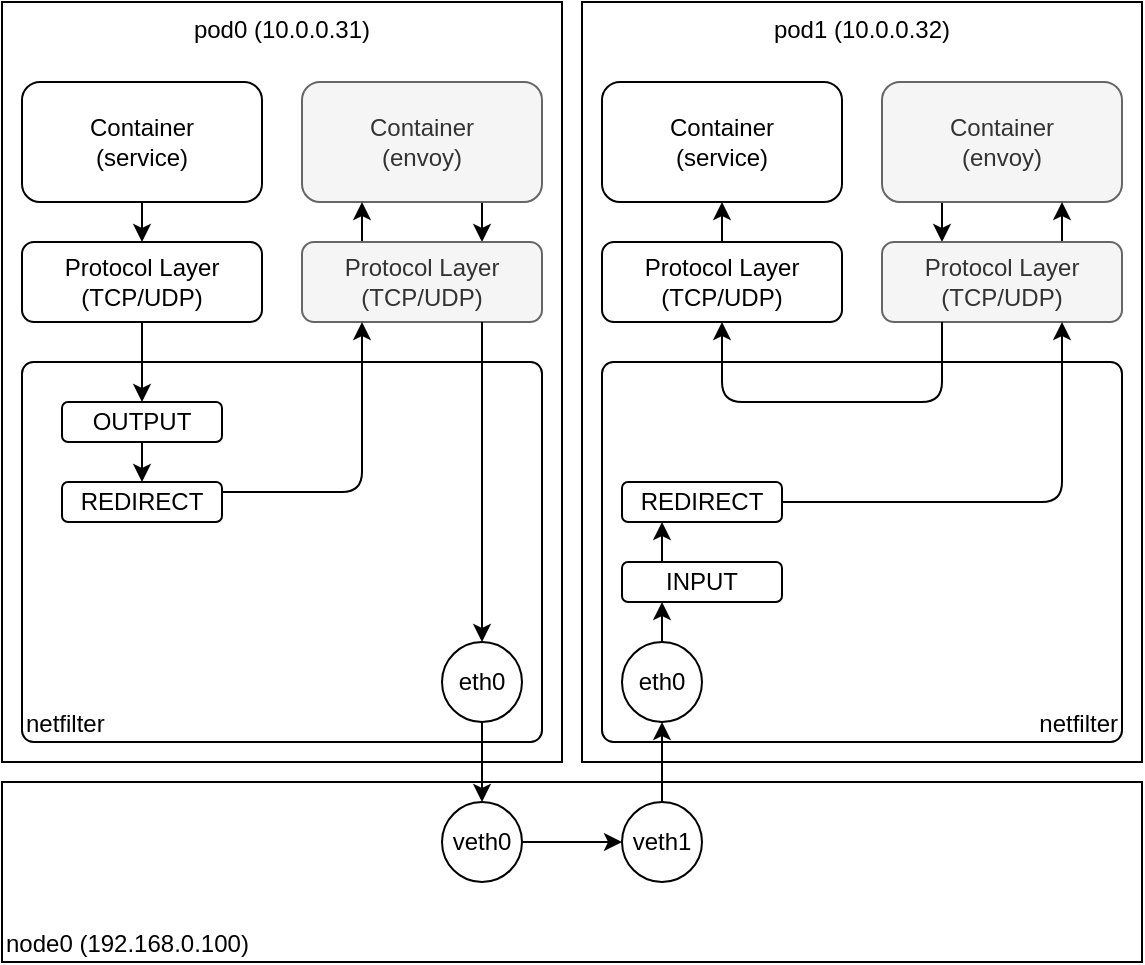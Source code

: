 <mxfile version="21.2.8" type="device" pages="4">
  <diagram id="pXHvtYav2Pysedo_RmuX" name="proxy">
    <mxGraphModel dx="1026" dy="743" grid="1" gridSize="10" guides="1" tooltips="1" connect="1" arrows="1" fold="1" page="1" pageScale="1" pageWidth="1169" pageHeight="827" math="0" shadow="0">
      <root>
        <mxCell id="aFk_JBvx_h8Nmqke8xjW-0" />
        <mxCell id="aFk_JBvx_h8Nmqke8xjW-1" parent="aFk_JBvx_h8Nmqke8xjW-0" />
        <mxCell id="aFk_JBvx_h8Nmqke8xjW-3" value="pod0 (10.0.0.31)" style="rounded=0;whiteSpace=wrap;html=1;verticalAlign=top;labelPosition=center;verticalLabelPosition=middle;align=center;" parent="aFk_JBvx_h8Nmqke8xjW-1" vertex="1">
          <mxGeometry x="80" y="80" width="280" height="380" as="geometry" />
        </mxCell>
        <mxCell id="aFk_JBvx_h8Nmqke8xjW-4" value="node0 (192.168.0.100)" style="rounded=0;whiteSpace=wrap;html=1;align=left;verticalAlign=bottom;" parent="aFk_JBvx_h8Nmqke8xjW-1" vertex="1">
          <mxGeometry x="80" y="470" width="570" height="90" as="geometry" />
        </mxCell>
        <mxCell id="VVs1lbDNaR7RJr-PQI_7-19" value="" style="edgeStyle=orthogonalEdgeStyle;rounded=1;orthogonalLoop=1;jettySize=auto;html=1;exitX=0.5;exitY=1;exitDx=0;exitDy=0;entryX=0.5;entryY=0;entryDx=0;entryDy=0;" parent="aFk_JBvx_h8Nmqke8xjW-1" source="HoIHI8u8LAvMGhv5F3Ip-1" target="HoIHI8u8LAvMGhv5F3Ip-3" edge="1">
          <mxGeometry relative="1" as="geometry" />
        </mxCell>
        <mxCell id="HoIHI8u8LAvMGhv5F3Ip-1" value="Container&lt;br&gt;(service)" style="rounded=1;whiteSpace=wrap;html=1;align=center;" parent="aFk_JBvx_h8Nmqke8xjW-1" vertex="1">
          <mxGeometry x="90" y="120" width="120" height="60" as="geometry" />
        </mxCell>
        <mxCell id="HoIHI8u8LAvMGhv5F3Ip-13" value="" style="edgeStyle=orthogonalEdgeStyle;rounded=1;orthogonalLoop=1;jettySize=auto;html=1;exitX=0.75;exitY=1;exitDx=0;exitDy=0;entryX=0.75;entryY=0;entryDx=0;entryDy=0;" parent="aFk_JBvx_h8Nmqke8xjW-1" source="HoIHI8u8LAvMGhv5F3Ip-2" target="HoIHI8u8LAvMGhv5F3Ip-4" edge="1">
          <mxGeometry relative="1" as="geometry" />
        </mxCell>
        <mxCell id="HoIHI8u8LAvMGhv5F3Ip-2" value="Container&lt;br&gt;(envoy)" style="rounded=1;whiteSpace=wrap;html=1;align=center;fillColor=#f5f5f5;fontColor=#333333;strokeColor=#666666;" parent="aFk_JBvx_h8Nmqke8xjW-1" vertex="1">
          <mxGeometry x="230" y="120" width="120" height="60" as="geometry" />
        </mxCell>
        <mxCell id="HoIHI8u8LAvMGhv5F3Ip-3" value="Protocol Layer&lt;br&gt;(TCP/UDP)" style="rounded=1;whiteSpace=wrap;html=1;align=center;" parent="aFk_JBvx_h8Nmqke8xjW-1" vertex="1">
          <mxGeometry x="90" y="200" width="120" height="40" as="geometry" />
        </mxCell>
        <mxCell id="HoIHI8u8LAvMGhv5F3Ip-12" value="" style="edgeStyle=orthogonalEdgeStyle;rounded=1;orthogonalLoop=1;jettySize=auto;html=1;exitX=0.25;exitY=0;exitDx=0;exitDy=0;entryX=0.25;entryY=1;entryDx=0;entryDy=0;" parent="aFk_JBvx_h8Nmqke8xjW-1" source="HoIHI8u8LAvMGhv5F3Ip-4" target="HoIHI8u8LAvMGhv5F3Ip-2" edge="1">
          <mxGeometry relative="1" as="geometry" />
        </mxCell>
        <mxCell id="HoIHI8u8LAvMGhv5F3Ip-4" value="Protocol Layer&lt;br&gt;(TCP/UDP)" style="rounded=1;whiteSpace=wrap;html=1;align=center;fillColor=#f5f5f5;fontColor=#333333;strokeColor=#666666;" parent="aFk_JBvx_h8Nmqke8xjW-1" vertex="1">
          <mxGeometry x="230" y="200" width="120" height="40" as="geometry" />
        </mxCell>
        <mxCell id="HoIHI8u8LAvMGhv5F3Ip-5" value="netfilter" style="rounded=1;whiteSpace=wrap;html=1;align=left;arcSize=3;verticalAlign=bottom;" parent="aFk_JBvx_h8Nmqke8xjW-1" vertex="1">
          <mxGeometry x="90" y="260" width="260" height="190" as="geometry" />
        </mxCell>
        <mxCell id="VVs1lbDNaR7RJr-PQI_7-13" value="" style="edgeStyle=orthogonalEdgeStyle;rounded=1;orthogonalLoop=1;jettySize=auto;html=1;exitX=0.5;exitY=1;exitDx=0;exitDy=0;" parent="aFk_JBvx_h8Nmqke8xjW-1" source="VVs1lbDNaR7RJr-PQI_7-0" target="VVs1lbDNaR7RJr-PQI_7-1" edge="1">
          <mxGeometry relative="1" as="geometry" />
        </mxCell>
        <mxCell id="VVs1lbDNaR7RJr-PQI_7-0" value="OUTPUT" style="rounded=1;whiteSpace=wrap;html=1;align=center;" parent="aFk_JBvx_h8Nmqke8xjW-1" vertex="1">
          <mxGeometry x="110" y="280" width="80" height="20" as="geometry" />
        </mxCell>
        <mxCell id="VVs1lbDNaR7RJr-PQI_7-14" value="" style="edgeStyle=orthogonalEdgeStyle;rounded=1;orthogonalLoop=1;jettySize=auto;html=1;exitX=1;exitY=0.25;exitDx=0;exitDy=0;entryX=0.25;entryY=1;entryDx=0;entryDy=0;" parent="aFk_JBvx_h8Nmqke8xjW-1" source="VVs1lbDNaR7RJr-PQI_7-1" target="HoIHI8u8LAvMGhv5F3Ip-4" edge="1">
          <mxGeometry relative="1" as="geometry" />
        </mxCell>
        <mxCell id="VVs1lbDNaR7RJr-PQI_7-1" value="REDIRECT" style="rounded=1;whiteSpace=wrap;html=1;align=center;" parent="aFk_JBvx_h8Nmqke8xjW-1" vertex="1">
          <mxGeometry x="110" y="320" width="80" height="20" as="geometry" />
        </mxCell>
        <mxCell id="VVs1lbDNaR7RJr-PQI_7-12" value="" style="edgeStyle=orthogonalEdgeStyle;rounded=1;orthogonalLoop=1;jettySize=auto;html=1;exitX=0.5;exitY=1;exitDx=0;exitDy=0;entryX=0.5;entryY=0;entryDx=0;entryDy=0;" parent="aFk_JBvx_h8Nmqke8xjW-1" source="HoIHI8u8LAvMGhv5F3Ip-3" target="VVs1lbDNaR7RJr-PQI_7-0" edge="1">
          <mxGeometry relative="1" as="geometry" />
        </mxCell>
        <mxCell id="ZQ7_CADrsBmlFpr7KHq--3" value="" style="edgeStyle=orthogonalEdgeStyle;rounded=1;orthogonalLoop=1;jettySize=auto;html=1;exitX=0.5;exitY=1;exitDx=0;exitDy=0;entryX=0.5;entryY=0;entryDx=0;entryDy=0;" parent="aFk_JBvx_h8Nmqke8xjW-1" source="ZQ7_CADrsBmlFpr7KHq--0" target="ZQ7_CADrsBmlFpr7KHq--2" edge="1">
          <mxGeometry relative="1" as="geometry" />
        </mxCell>
        <mxCell id="ZQ7_CADrsBmlFpr7KHq--0" value="eth0" style="ellipse;whiteSpace=wrap;html=1;aspect=fixed;fontSize=12;" parent="aFk_JBvx_h8Nmqke8xjW-1" vertex="1">
          <mxGeometry x="300" y="400" width="40" height="40" as="geometry" />
        </mxCell>
        <mxCell id="ZQ7_CADrsBmlFpr7KHq--6" value="" style="edgeStyle=orthogonalEdgeStyle;rounded=1;orthogonalLoop=1;jettySize=auto;html=1;exitX=1;exitY=0.5;exitDx=0;exitDy=0;entryX=0;entryY=0.5;entryDx=0;entryDy=0;" parent="aFk_JBvx_h8Nmqke8xjW-1" source="ZQ7_CADrsBmlFpr7KHq--2" target="ZQ7_CADrsBmlFpr7KHq--5" edge="1">
          <mxGeometry relative="1" as="geometry" />
        </mxCell>
        <mxCell id="ZQ7_CADrsBmlFpr7KHq--2" value="veth0" style="ellipse;whiteSpace=wrap;html=1;aspect=fixed;fontSize=12;" parent="aFk_JBvx_h8Nmqke8xjW-1" vertex="1">
          <mxGeometry x="300" y="480" width="40" height="40" as="geometry" />
        </mxCell>
        <mxCell id="ZQ7_CADrsBmlFpr7KHq--5" value="veth1" style="ellipse;whiteSpace=wrap;html=1;aspect=fixed;fontSize=12;" parent="aFk_JBvx_h8Nmqke8xjW-1" vertex="1">
          <mxGeometry x="390" y="480" width="40" height="40" as="geometry" />
        </mxCell>
        <mxCell id="uEiVoYxrgvNcAxMR7evr-18" value="pod1 (10.0.0.32)" style="rounded=0;whiteSpace=wrap;html=1;verticalAlign=top;labelPosition=center;verticalLabelPosition=middle;align=center;" parent="aFk_JBvx_h8Nmqke8xjW-1" vertex="1">
          <mxGeometry x="370" y="80" width="280" height="380" as="geometry" />
        </mxCell>
        <mxCell id="uEiVoYxrgvNcAxMR7evr-20" value="Container&lt;br&gt;(service)" style="rounded=1;whiteSpace=wrap;html=1;align=center;" parent="aFk_JBvx_h8Nmqke8xjW-1" vertex="1">
          <mxGeometry x="380" y="120" width="120" height="60" as="geometry" />
        </mxCell>
        <mxCell id="XcXrf9knhrPazsVzxoRK-6" style="edgeStyle=orthogonalEdgeStyle;rounded=1;orthogonalLoop=1;jettySize=auto;html=1;exitX=0.25;exitY=1;exitDx=0;exitDy=0;entryX=0.25;entryY=0;entryDx=0;entryDy=0;" parent="aFk_JBvx_h8Nmqke8xjW-1" source="uEiVoYxrgvNcAxMR7evr-22" target="uEiVoYxrgvNcAxMR7evr-25" edge="1">
          <mxGeometry relative="1" as="geometry" />
        </mxCell>
        <mxCell id="uEiVoYxrgvNcAxMR7evr-22" value="Container&lt;br&gt;(envoy)" style="rounded=1;whiteSpace=wrap;html=1;align=center;fillColor=#f5f5f5;fontColor=#333333;strokeColor=#666666;" parent="aFk_JBvx_h8Nmqke8xjW-1" vertex="1">
          <mxGeometry x="520" y="120" width="120" height="60" as="geometry" />
        </mxCell>
        <mxCell id="XcXrf9knhrPazsVzxoRK-8" style="edgeStyle=orthogonalEdgeStyle;rounded=1;orthogonalLoop=1;jettySize=auto;html=1;exitX=0.5;exitY=0;exitDx=0;exitDy=0;entryX=0.5;entryY=1;entryDx=0;entryDy=0;" parent="aFk_JBvx_h8Nmqke8xjW-1" source="uEiVoYxrgvNcAxMR7evr-23" target="uEiVoYxrgvNcAxMR7evr-20" edge="1">
          <mxGeometry relative="1" as="geometry" />
        </mxCell>
        <mxCell id="uEiVoYxrgvNcAxMR7evr-23" value="Protocol Layer&lt;br&gt;(TCP/UDP)" style="rounded=1;whiteSpace=wrap;html=1;align=center;" parent="aFk_JBvx_h8Nmqke8xjW-1" vertex="1">
          <mxGeometry x="380" y="200" width="120" height="40" as="geometry" />
        </mxCell>
        <mxCell id="XcXrf9knhrPazsVzxoRK-5" style="edgeStyle=orthogonalEdgeStyle;rounded=1;orthogonalLoop=1;jettySize=auto;html=1;exitX=0.75;exitY=0;exitDx=0;exitDy=0;entryX=0.75;entryY=1;entryDx=0;entryDy=0;" parent="aFk_JBvx_h8Nmqke8xjW-1" source="uEiVoYxrgvNcAxMR7evr-25" target="uEiVoYxrgvNcAxMR7evr-22" edge="1">
          <mxGeometry relative="1" as="geometry" />
        </mxCell>
        <mxCell id="uEiVoYxrgvNcAxMR7evr-25" value="Protocol Layer&lt;br&gt;(TCP/UDP)" style="rounded=1;whiteSpace=wrap;html=1;align=center;fillColor=#f5f5f5;fontColor=#333333;strokeColor=#666666;" parent="aFk_JBvx_h8Nmqke8xjW-1" vertex="1">
          <mxGeometry x="520" y="200" width="120" height="40" as="geometry" />
        </mxCell>
        <mxCell id="uEiVoYxrgvNcAxMR7evr-26" value="netfilter" style="rounded=1;whiteSpace=wrap;html=1;align=right;arcSize=3;verticalAlign=bottom;" parent="aFk_JBvx_h8Nmqke8xjW-1" vertex="1">
          <mxGeometry x="380" y="260" width="260" height="190" as="geometry" />
        </mxCell>
        <mxCell id="XcXrf9knhrPazsVzxoRK-1" style="edgeStyle=orthogonalEdgeStyle;rounded=1;orthogonalLoop=1;jettySize=auto;html=1;exitX=1;exitY=0.5;exitDx=0;exitDy=0;entryX=0.75;entryY=1;entryDx=0;entryDy=0;" parent="aFk_JBvx_h8Nmqke8xjW-1" source="uEiVoYxrgvNcAxMR7evr-30" target="uEiVoYxrgvNcAxMR7evr-25" edge="1">
          <mxGeometry relative="1" as="geometry" />
        </mxCell>
        <mxCell id="uEiVoYxrgvNcAxMR7evr-30" value="REDIRECT" style="rounded=1;whiteSpace=wrap;html=1;align=center;" parent="aFk_JBvx_h8Nmqke8xjW-1" vertex="1">
          <mxGeometry x="390" y="320" width="80" height="20" as="geometry" />
        </mxCell>
        <mxCell id="uEiVoYxrgvNcAxMR7evr-40" value="" style="edgeStyle=orthogonalEdgeStyle;shape=connector;rounded=1;orthogonalLoop=1;jettySize=auto;html=1;exitX=0.25;exitY=0;exitDx=0;exitDy=0;entryX=0.25;entryY=1;entryDx=0;entryDy=0;labelBackgroundColor=default;strokeColor=default;fontFamily=Helvetica;fontSize=11;fontColor=default;endArrow=classic;" parent="aFk_JBvx_h8Nmqke8xjW-1" source="uEiVoYxrgvNcAxMR7evr-32" target="uEiVoYxrgvNcAxMR7evr-30" edge="1">
          <mxGeometry relative="1" as="geometry" />
        </mxCell>
        <mxCell id="uEiVoYxrgvNcAxMR7evr-32" value="INPUT" style="rounded=1;whiteSpace=wrap;html=1;align=center;" parent="aFk_JBvx_h8Nmqke8xjW-1" vertex="1">
          <mxGeometry x="390" y="360" width="80" height="20" as="geometry" />
        </mxCell>
        <mxCell id="uEiVoYxrgvNcAxMR7evr-39" value="" style="edgeStyle=orthogonalEdgeStyle;shape=connector;rounded=1;orthogonalLoop=1;jettySize=auto;html=1;exitX=0.5;exitY=0;exitDx=0;exitDy=0;entryX=0.25;entryY=1;entryDx=0;entryDy=0;labelBackgroundColor=default;strokeColor=default;fontFamily=Helvetica;fontSize=11;fontColor=default;endArrow=classic;" parent="aFk_JBvx_h8Nmqke8xjW-1" source="uEiVoYxrgvNcAxMR7evr-35" target="uEiVoYxrgvNcAxMR7evr-32" edge="1">
          <mxGeometry relative="1" as="geometry" />
        </mxCell>
        <mxCell id="uEiVoYxrgvNcAxMR7evr-35" value="eth0" style="ellipse;whiteSpace=wrap;html=1;aspect=fixed;fontSize=12;" parent="aFk_JBvx_h8Nmqke8xjW-1" vertex="1">
          <mxGeometry x="390" y="400" width="40" height="40" as="geometry" />
        </mxCell>
        <mxCell id="uEiVoYxrgvNcAxMR7evr-36" value="" style="edgeStyle=orthogonalEdgeStyle;rounded=1;orthogonalLoop=1;jettySize=auto;html=1;exitX=0.5;exitY=0;exitDx=0;exitDy=0;entryX=0.5;entryY=1;entryDx=0;entryDy=0;" parent="aFk_JBvx_h8Nmqke8xjW-1" source="ZQ7_CADrsBmlFpr7KHq--5" target="uEiVoYxrgvNcAxMR7evr-35" edge="1">
          <mxGeometry relative="1" as="geometry">
            <mxPoint x="350" y="510" as="sourcePoint" />
            <mxPoint x="595" y="510" as="targetPoint" />
          </mxGeometry>
        </mxCell>
        <mxCell id="XcXrf9knhrPazsVzxoRK-0" style="edgeStyle=orthogonalEdgeStyle;rounded=1;orthogonalLoop=1;jettySize=auto;html=1;exitX=0.75;exitY=1;exitDx=0;exitDy=0;" parent="aFk_JBvx_h8Nmqke8xjW-1" source="HoIHI8u8LAvMGhv5F3Ip-4" target="ZQ7_CADrsBmlFpr7KHq--0" edge="1">
          <mxGeometry relative="1" as="geometry" />
        </mxCell>
        <mxCell id="XcXrf9knhrPazsVzxoRK-7" style="edgeStyle=orthogonalEdgeStyle;rounded=1;orthogonalLoop=1;jettySize=auto;html=1;exitX=0.25;exitY=1;exitDx=0;exitDy=0;entryX=0.5;entryY=1;entryDx=0;entryDy=0;" parent="aFk_JBvx_h8Nmqke8xjW-1" source="uEiVoYxrgvNcAxMR7evr-25" target="uEiVoYxrgvNcAxMR7evr-23" edge="1">
          <mxGeometry relative="1" as="geometry">
            <Array as="points">
              <mxPoint x="550" y="280" />
              <mxPoint x="440" y="280" />
            </Array>
          </mxGeometry>
        </mxCell>
      </root>
    </mxGraphModel>
  </diagram>
  <diagram id="IBLKRSgLRZsGQNdxWuiJ" name="ambientmesh">
    <mxGraphModel dx="1026" dy="743" grid="1" gridSize="10" guides="1" tooltips="1" connect="1" arrows="1" fold="1" page="1" pageScale="1" pageWidth="827" pageHeight="1169" math="0" shadow="0">
      <root>
        <mxCell id="0" />
        <mxCell id="1" parent="0" />
        <mxCell id="U2TN3oLtOkWqu06LmmgP-1" value="pod0&lt;br&gt;(10.0.0.31)" style="rounded=0;whiteSpace=wrap;html=1;verticalAlign=top;labelPosition=center;verticalLabelPosition=middle;align=center;" parent="1" vertex="1">
          <mxGeometry x="29" y="220" width="120" height="240" as="geometry" />
        </mxCell>
        <mxCell id="U2TN3oLtOkWqu06LmmgP-2" value="node0 (192.168.0.100)" style="rounded=0;whiteSpace=wrap;html=1;align=left;verticalAlign=bottom;" parent="1" vertex="1">
          <mxGeometry x="29" y="470" width="250" height="170" as="geometry" />
        </mxCell>
        <mxCell id="8KWHzZV-AFfDcYeaTi9X-23" style="edgeStyle=orthogonalEdgeStyle;rounded=1;orthogonalLoop=1;jettySize=auto;html=1;exitX=0.5;exitY=1;exitDx=0;exitDy=0;entryX=0.5;entryY=0;entryDx=0;entryDy=0;dashed=1;" parent="1" source="U2TN3oLtOkWqu06LmmgP-4" target="U2TN3oLtOkWqu06LmmgP-20" edge="1">
          <mxGeometry relative="1" as="geometry" />
        </mxCell>
        <mxCell id="U2TN3oLtOkWqu06LmmgP-4" value="Container&lt;br&gt;(service)" style="rounded=1;whiteSpace=wrap;html=1;align=center;" parent="1" vertex="1">
          <mxGeometry x="39" y="270" width="100" height="60" as="geometry" />
        </mxCell>
        <mxCell id="8KWHzZV-AFfDcYeaTi9X-4" style="edgeStyle=orthogonalEdgeStyle;rounded=1;orthogonalLoop=1;jettySize=auto;html=1;exitX=0.5;exitY=1;exitDx=0;exitDy=0;entryX=0.5;entryY=0;entryDx=0;entryDy=0;dashed=1;" parent="1" source="U2TN3oLtOkWqu06LmmgP-20" target="vsCnD0wFeuhGF5DV7V4q-7" edge="1">
          <mxGeometry relative="1" as="geometry" />
        </mxCell>
        <mxCell id="U2TN3oLtOkWqu06LmmgP-20" value="eth0" style="ellipse;whiteSpace=wrap;html=1;aspect=fixed;fontSize=12;" parent="1" vertex="1">
          <mxGeometry x="69" y="409" width="40" height="40" as="geometry" />
        </mxCell>
        <mxCell id="8KWHzZV-AFfDcYeaTi9X-6" style="edgeStyle=orthogonalEdgeStyle;rounded=1;orthogonalLoop=1;jettySize=auto;html=1;exitX=0.5;exitY=1;exitDx=0;exitDy=0;entryX=0.5;entryY=0;entryDx=0;entryDy=0;dashed=1;" parent="1" source="vsCnD0wFeuhGF5DV7V4q-7" target="8KWHzZV-AFfDcYeaTi9X-5" edge="1">
          <mxGeometry relative="1" as="geometry" />
        </mxCell>
        <mxCell id="vsCnD0wFeuhGF5DV7V4q-7" value="veth0" style="ellipse;whiteSpace=wrap;html=1;aspect=fixed;fontSize=12;" parent="1" vertex="1">
          <mxGeometry x="69" y="480" width="40" height="40" as="geometry" />
        </mxCell>
        <mxCell id="cSpZBR1-X22opmSiNUYo-28" style="edgeStyle=orthogonalEdgeStyle;rounded=1;orthogonalLoop=1;jettySize=auto;html=1;exitX=1;exitY=0.5;exitDx=0;exitDy=0;entryX=0;entryY=1;entryDx=0;entryDy=0;dashed=1;" parent="1" source="8KWHzZV-AFfDcYeaTi9X-5" target="cSpZBR1-X22opmSiNUYo-25" edge="1">
          <mxGeometry relative="1" as="geometry" />
        </mxCell>
        <mxCell id="8KWHzZV-AFfDcYeaTi9X-5" value="INGRESS" style="rounded=1;whiteSpace=wrap;html=1;align=center;fontSize=10;fillColor=#ffe6cc;strokeColor=#d79b00;" parent="1" vertex="1">
          <mxGeometry x="59" y="540" width="60" height="20" as="geometry" />
        </mxCell>
        <mxCell id="8KWHzZV-AFfDcYeaTi9X-7" value="ztunnel0&lt;br&gt;(10.0.0.50)" style="rounded=0;whiteSpace=wrap;html=1;verticalAlign=top;labelPosition=center;verticalLabelPosition=middle;align=center;" parent="1" vertex="1">
          <mxGeometry x="159" y="220" width="120" height="240" as="geometry" />
        </mxCell>
        <mxCell id="tOKbYwLYkzC0_RjCfG_8-11" style="edgeStyle=orthogonalEdgeStyle;rounded=1;orthogonalLoop=1;jettySize=auto;html=1;exitX=0.75;exitY=1;exitDx=0;exitDy=0;entryX=1;entryY=0;entryDx=0;entryDy=0;dashed=1;" parent="1" source="8KWHzZV-AFfDcYeaTi9X-9" target="8KWHzZV-AFfDcYeaTi9X-12" edge="1">
          <mxGeometry relative="1" as="geometry" />
        </mxCell>
        <mxCell id="8KWHzZV-AFfDcYeaTi9X-9" value="Container&lt;br&gt;(service)" style="rounded=1;whiteSpace=wrap;html=1;align=center;" parent="1" vertex="1">
          <mxGeometry x="169" y="270" width="100" height="60" as="geometry" />
        </mxCell>
        <mxCell id="cSpZBR1-X22opmSiNUYo-27" style="edgeStyle=orthogonalEdgeStyle;rounded=1;orthogonalLoop=1;jettySize=auto;html=1;exitX=0.5;exitY=1;exitDx=0;exitDy=0;entryX=0.5;entryY=0;entryDx=0;entryDy=0;startArrow=classic;startFill=1;dashed=1;" parent="1" source="8KWHzZV-AFfDcYeaTi9X-12" target="cSpZBR1-X22opmSiNUYo-25" edge="1">
          <mxGeometry relative="1" as="geometry" />
        </mxCell>
        <mxCell id="tOKbYwLYkzC0_RjCfG_8-8" style="edgeStyle=orthogonalEdgeStyle;rounded=1;orthogonalLoop=1;jettySize=auto;html=1;exitX=0;exitY=0;exitDx=0;exitDy=0;entryX=0.5;entryY=1;entryDx=0;entryDy=0;dashed=1;" parent="1" source="8KWHzZV-AFfDcYeaTi9X-12" target="8KWHzZV-AFfDcYeaTi9X-24" edge="1">
          <mxGeometry relative="1" as="geometry" />
        </mxCell>
        <mxCell id="8KWHzZV-AFfDcYeaTi9X-12" value="eth0" style="ellipse;whiteSpace=wrap;html=1;aspect=fixed;fontSize=12;" parent="1" vertex="1">
          <mxGeometry x="199" y="409" width="40" height="40" as="geometry" />
        </mxCell>
        <mxCell id="tOKbYwLYkzC0_RjCfG_8-9" style="edgeStyle=orthogonalEdgeStyle;rounded=1;orthogonalLoop=1;jettySize=auto;html=1;exitX=0.5;exitY=0;exitDx=0;exitDy=0;entryX=0.25;entryY=1;entryDx=0;entryDy=0;dashed=1;" parent="1" source="8KWHzZV-AFfDcYeaTi9X-24" target="8KWHzZV-AFfDcYeaTi9X-9" edge="1">
          <mxGeometry relative="1" as="geometry" />
        </mxCell>
        <mxCell id="8KWHzZV-AFfDcYeaTi9X-24" value="INGRESS" style="rounded=1;whiteSpace=wrap;html=1;align=center;fontSize=10;fillColor=#ffe6cc;strokeColor=#d79b00;" parent="1" vertex="1">
          <mxGeometry x="169" y="360" width="60" height="20" as="geometry" />
        </mxCell>
        <mxCell id="8KWHzZV-AFfDcYeaTi9X-30" value="eth0" style="ellipse;whiteSpace=wrap;html=1;aspect=fixed;fontSize=12;" parent="1" vertex="1">
          <mxGeometry x="199" y="580" width="40" height="40" as="geometry" />
        </mxCell>
        <mxCell id="8KWHzZV-AFfDcYeaTi9X-36" value="waypoint [dev]&lt;br&gt;(10.0.1.70)" style="rounded=0;whiteSpace=wrap;html=1;verticalAlign=top;labelPosition=center;verticalLabelPosition=middle;align=center;" parent="1" vertex="1">
          <mxGeometry x="289" y="220" width="120" height="240" as="geometry" />
        </mxCell>
        <mxCell id="8KWHzZV-AFfDcYeaTi9X-37" value="node1 (192.168.0.101)" style="rounded=0;whiteSpace=wrap;html=1;align=left;verticalAlign=bottom;" parent="1" vertex="1">
          <mxGeometry x="289" y="470" width="250" height="170" as="geometry" />
        </mxCell>
        <mxCell id="tOKbYwLYkzC0_RjCfG_8-4" style="edgeStyle=orthogonalEdgeStyle;rounded=1;orthogonalLoop=1;jettySize=auto;html=1;exitX=0.75;exitY=1;exitDx=0;exitDy=0;entryX=1;entryY=0;entryDx=0;entryDy=0;" parent="1" source="8KWHzZV-AFfDcYeaTi9X-39" target="8KWHzZV-AFfDcYeaTi9X-41" edge="1">
          <mxGeometry relative="1" as="geometry" />
        </mxCell>
        <mxCell id="8KWHzZV-AFfDcYeaTi9X-39" value="Container&lt;br&gt;(service)" style="rounded=1;whiteSpace=wrap;html=1;align=center;" parent="1" vertex="1">
          <mxGeometry x="299" y="270" width="100" height="60" as="geometry" />
        </mxCell>
        <mxCell id="tOKbYwLYkzC0_RjCfG_8-2" style="edgeStyle=orthogonalEdgeStyle;rounded=1;orthogonalLoop=1;jettySize=auto;html=1;exitX=0;exitY=0;exitDx=0;exitDy=0;entryX=0.25;entryY=1;entryDx=0;entryDy=0;dashed=1;" parent="1" source="8KWHzZV-AFfDcYeaTi9X-41" target="8KWHzZV-AFfDcYeaTi9X-39" edge="1">
          <mxGeometry relative="1" as="geometry" />
        </mxCell>
        <mxCell id="tOKbYwLYkzC0_RjCfG_8-5" style="edgeStyle=orthogonalEdgeStyle;rounded=1;orthogonalLoop=1;jettySize=auto;html=1;exitX=1;exitY=1;exitDx=0;exitDy=0;entryX=1;entryY=0;entryDx=0;entryDy=0;" parent="1" source="8KWHzZV-AFfDcYeaTi9X-41" target="8KWHzZV-AFfDcYeaTi9X-43" edge="1">
          <mxGeometry relative="1" as="geometry" />
        </mxCell>
        <mxCell id="8KWHzZV-AFfDcYeaTi9X-41" value="eth0" style="ellipse;whiteSpace=wrap;html=1;aspect=fixed;fontSize=12;" parent="1" vertex="1">
          <mxGeometry x="329" y="409" width="40" height="40" as="geometry" />
        </mxCell>
        <mxCell id="cSpZBR1-X22opmSiNUYo-33" style="edgeStyle=orthogonalEdgeStyle;rounded=1;orthogonalLoop=1;jettySize=auto;html=1;exitX=1;exitY=1;exitDx=0;exitDy=0;entryX=1;entryY=0;entryDx=0;entryDy=0;" parent="1" source="8KWHzZV-AFfDcYeaTi9X-43" target="8KWHzZV-AFfDcYeaTi9X-55" edge="1">
          <mxGeometry relative="1" as="geometry" />
        </mxCell>
        <mxCell id="tOKbYwLYkzC0_RjCfG_8-1" style="edgeStyle=orthogonalEdgeStyle;rounded=1;orthogonalLoop=1;jettySize=auto;html=1;exitX=0;exitY=0;exitDx=0;exitDy=0;entryX=0;entryY=1;entryDx=0;entryDy=0;dashed=1;" parent="1" source="8KWHzZV-AFfDcYeaTi9X-43" target="8KWHzZV-AFfDcYeaTi9X-41" edge="1">
          <mxGeometry relative="1" as="geometry" />
        </mxCell>
        <mxCell id="8KWHzZV-AFfDcYeaTi9X-43" value="veth0" style="ellipse;whiteSpace=wrap;html=1;aspect=fixed;fontSize=12;" parent="1" vertex="1">
          <mxGeometry x="329" y="480" width="40" height="40" as="geometry" />
        </mxCell>
        <mxCell id="cSpZBR1-X22opmSiNUYo-30" style="edgeStyle=orthogonalEdgeStyle;rounded=1;orthogonalLoop=1;jettySize=auto;html=1;exitX=0;exitY=0;exitDx=0;exitDy=0;entryX=0;entryY=1;entryDx=0;entryDy=0;dashed=1;" parent="1" source="8KWHzZV-AFfDcYeaTi9X-55" target="8KWHzZV-AFfDcYeaTi9X-43" edge="1">
          <mxGeometry relative="1" as="geometry" />
        </mxCell>
        <mxCell id="8KWHzZV-AFfDcYeaTi9X-55" value="eth0" style="ellipse;whiteSpace=wrap;html=1;aspect=fixed;fontSize=12;" parent="1" vertex="1">
          <mxGeometry x="329" y="580" width="40" height="40" as="geometry" />
        </mxCell>
        <mxCell id="8KWHzZV-AFfDcYeaTi9X-56" style="edgeStyle=orthogonalEdgeStyle;rounded=1;orthogonalLoop=1;jettySize=auto;html=1;exitX=1;exitY=0.5;exitDx=0;exitDy=0;entryX=0;entryY=0.5;entryDx=0;entryDy=0;dashed=1;" parent="1" source="8KWHzZV-AFfDcYeaTi9X-30" target="8KWHzZV-AFfDcYeaTi9X-55" edge="1">
          <mxGeometry relative="1" as="geometry" />
        </mxCell>
        <mxCell id="cSpZBR1-X22opmSiNUYo-1" value="pod1 [dev]&lt;br&gt;(10.0.2.45)" style="rounded=0;whiteSpace=wrap;html=1;verticalAlign=top;labelPosition=center;verticalLabelPosition=middle;align=center;" parent="1" vertex="1">
          <mxGeometry x="549" y="220" width="120" height="240" as="geometry" />
        </mxCell>
        <mxCell id="cSpZBR1-X22opmSiNUYo-2" value="node2 (192.168.0.102)" style="rounded=0;whiteSpace=wrap;html=1;align=left;verticalAlign=bottom;" parent="1" vertex="1">
          <mxGeometry x="549" y="470" width="250" height="170" as="geometry" />
        </mxCell>
        <mxCell id="cSpZBR1-X22opmSiNUYo-4" value="Container&lt;br&gt;(service)" style="rounded=1;whiteSpace=wrap;html=1;align=center;" parent="1" vertex="1">
          <mxGeometry x="559" y="270" width="100" height="60" as="geometry" />
        </mxCell>
        <mxCell id="cSpZBR1-X22opmSiNUYo-43" style="edgeStyle=orthogonalEdgeStyle;rounded=1;orthogonalLoop=1;jettySize=auto;html=1;exitX=0.5;exitY=0;exitDx=0;exitDy=0;entryX=0.5;entryY=1;entryDx=0;entryDy=0;" parent="1" source="cSpZBR1-X22opmSiNUYo-6" target="cSpZBR1-X22opmSiNUYo-4" edge="1">
          <mxGeometry relative="1" as="geometry" />
        </mxCell>
        <mxCell id="cSpZBR1-X22opmSiNUYo-6" value="eth0" style="ellipse;whiteSpace=wrap;html=1;aspect=fixed;fontSize=12;" parent="1" vertex="1">
          <mxGeometry x="589" y="409" width="40" height="40" as="geometry" />
        </mxCell>
        <mxCell id="cSpZBR1-X22opmSiNUYo-42" style="edgeStyle=orthogonalEdgeStyle;rounded=1;orthogonalLoop=1;jettySize=auto;html=1;exitX=0.5;exitY=0;exitDx=0;exitDy=0;entryX=0.5;entryY=1;entryDx=0;entryDy=0;" parent="1" source="cSpZBR1-X22opmSiNUYo-8" target="cSpZBR1-X22opmSiNUYo-6" edge="1">
          <mxGeometry relative="1" as="geometry" />
        </mxCell>
        <mxCell id="cSpZBR1-X22opmSiNUYo-8" value="veth0" style="ellipse;whiteSpace=wrap;html=1;aspect=fixed;fontSize=12;" parent="1" vertex="1">
          <mxGeometry x="589" y="480" width="40" height="40" as="geometry" />
        </mxCell>
        <mxCell id="cSpZBR1-X22opmSiNUYo-10" value="ztunnel2&lt;br&gt;(10.0.2.48)" style="rounded=0;whiteSpace=wrap;html=1;verticalAlign=top;labelPosition=center;verticalLabelPosition=middle;align=center;" parent="1" vertex="1">
          <mxGeometry x="679" y="220" width="120" height="240" as="geometry" />
        </mxCell>
        <mxCell id="tOKbYwLYkzC0_RjCfG_8-17" style="edgeStyle=orthogonalEdgeStyle;shape=connector;rounded=1;orthogonalLoop=1;jettySize=auto;html=1;exitX=0.25;exitY=1;exitDx=0;exitDy=0;entryX=0;entryY=0;entryDx=0;entryDy=0;labelBackgroundColor=default;strokeColor=default;fontFamily=Helvetica;fontSize=11;fontColor=default;endArrow=classic;" parent="1" source="cSpZBR1-X22opmSiNUYo-11" target="cSpZBR1-X22opmSiNUYo-14" edge="1">
          <mxGeometry relative="1" as="geometry" />
        </mxCell>
        <mxCell id="cSpZBR1-X22opmSiNUYo-11" value="Container&lt;br&gt;(service)" style="rounded=1;whiteSpace=wrap;html=1;align=center;" parent="1" vertex="1">
          <mxGeometry x="689" y="270" width="100" height="60" as="geometry" />
        </mxCell>
        <mxCell id="tOKbYwLYkzC0_RjCfG_8-15" style="edgeStyle=orthogonalEdgeStyle;shape=connector;rounded=1;orthogonalLoop=1;jettySize=auto;html=1;exitX=1;exitY=0;exitDx=0;exitDy=0;entryX=0.5;entryY=1;entryDx=0;entryDy=0;labelBackgroundColor=default;strokeColor=default;fontFamily=Helvetica;fontSize=11;fontColor=default;endArrow=classic;" parent="1" source="cSpZBR1-X22opmSiNUYo-14" target="cSpZBR1-X22opmSiNUYo-17" edge="1">
          <mxGeometry relative="1" as="geometry" />
        </mxCell>
        <mxCell id="cSpZBR1-X22opmSiNUYo-14" value="eth0" style="ellipse;whiteSpace=wrap;html=1;aspect=fixed;fontSize=12;" parent="1" vertex="1">
          <mxGeometry x="719" y="409" width="40" height="40" as="geometry" />
        </mxCell>
        <mxCell id="tOKbYwLYkzC0_RjCfG_8-16" style="edgeStyle=orthogonalEdgeStyle;shape=connector;rounded=1;orthogonalLoop=1;jettySize=auto;html=1;exitX=0.5;exitY=0;exitDx=0;exitDy=0;entryX=0.75;entryY=1;entryDx=0;entryDy=0;labelBackgroundColor=default;strokeColor=default;fontFamily=Helvetica;fontSize=11;fontColor=default;endArrow=classic;" parent="1" source="cSpZBR1-X22opmSiNUYo-17" target="cSpZBR1-X22opmSiNUYo-11" edge="1">
          <mxGeometry relative="1" as="geometry" />
        </mxCell>
        <mxCell id="cSpZBR1-X22opmSiNUYo-17" value="INGRESS" style="rounded=1;whiteSpace=wrap;html=1;align=center;fontSize=10;fillColor=#ffe6cc;strokeColor=#d79b00;" parent="1" vertex="1">
          <mxGeometry x="729" y="360" width="60" height="20" as="geometry" />
        </mxCell>
        <mxCell id="cSpZBR1-X22opmSiNUYo-62" style="edgeStyle=orthogonalEdgeStyle;rounded=1;orthogonalLoop=1;jettySize=auto;html=1;exitX=0.5;exitY=0;exitDx=0;exitDy=0;entryX=0.5;entryY=1;entryDx=0;entryDy=0;" parent="1" source="cSpZBR1-X22opmSiNUYo-19" target="cSpZBR1-X22opmSiNUYo-48" edge="1">
          <mxGeometry relative="1" as="geometry" />
        </mxCell>
        <mxCell id="cSpZBR1-X22opmSiNUYo-19" value="eth0" style="ellipse;whiteSpace=wrap;html=1;aspect=fixed;fontSize=12;" parent="1" vertex="1">
          <mxGeometry x="589" y="580" width="40" height="40" as="geometry" />
        </mxCell>
        <mxCell id="cSpZBR1-X22opmSiNUYo-34" style="edgeStyle=orthogonalEdgeStyle;rounded=1;orthogonalLoop=1;jettySize=auto;html=1;exitX=1;exitY=1;exitDx=0;exitDy=0;entryX=1;entryY=0;entryDx=0;entryDy=0;dashed=1;" parent="1" source="cSpZBR1-X22opmSiNUYo-25" target="8KWHzZV-AFfDcYeaTi9X-30" edge="1">
          <mxGeometry relative="1" as="geometry" />
        </mxCell>
        <mxCell id="cSpZBR1-X22opmSiNUYo-25" value="veth1" style="ellipse;whiteSpace=wrap;html=1;aspect=fixed;fontSize=12;" parent="1" vertex="1">
          <mxGeometry x="199" y="480" width="40" height="40" as="geometry" />
        </mxCell>
        <mxCell id="cSpZBR1-X22opmSiNUYo-38" style="edgeStyle=orthogonalEdgeStyle;rounded=1;orthogonalLoop=1;jettySize=auto;html=1;exitX=1;exitY=0.5;exitDx=0;exitDy=0;entryX=0;entryY=0.5;entryDx=0;entryDy=0;" parent="1" source="8KWHzZV-AFfDcYeaTi9X-55" target="cSpZBR1-X22opmSiNUYo-19" edge="1">
          <mxGeometry relative="1" as="geometry" />
        </mxCell>
        <mxCell id="cSpZBR1-X22opmSiNUYo-49" style="edgeStyle=orthogonalEdgeStyle;rounded=1;orthogonalLoop=1;jettySize=auto;html=1;exitX=0.5;exitY=0;exitDx=0;exitDy=0;entryX=0.5;entryY=1;entryDx=0;entryDy=0;" parent="1" source="cSpZBR1-X22opmSiNUYo-48" target="cSpZBR1-X22opmSiNUYo-8" edge="1">
          <mxGeometry relative="1" as="geometry" />
        </mxCell>
        <mxCell id="cSpZBR1-X22opmSiNUYo-68" style="edgeStyle=orthogonalEdgeStyle;rounded=1;orthogonalLoop=1;jettySize=auto;html=1;exitX=0.75;exitY=1;exitDx=0;exitDy=0;entryX=1;entryY=1;entryDx=0;entryDy=0;" parent="1" source="cSpZBR1-X22opmSiNUYo-48" target="cSpZBR1-X22opmSiNUYo-53" edge="1">
          <mxGeometry relative="1" as="geometry" />
        </mxCell>
        <mxCell id="cSpZBR1-X22opmSiNUYo-48" value="EGRESS" style="rounded=1;whiteSpace=wrap;html=1;align=center;fontSize=10;fillColor=#ffe6cc;strokeColor=#d79b00;" parent="1" vertex="1">
          <mxGeometry x="579" y="540" width="60" height="20" as="geometry" />
        </mxCell>
        <mxCell id="cSpZBR1-X22opmSiNUYo-58" style="edgeStyle=orthogonalEdgeStyle;rounded=1;orthogonalLoop=1;jettySize=auto;html=1;exitX=0;exitY=1;exitDx=0;exitDy=0;entryX=0.75;entryY=0;entryDx=0;entryDy=0;" parent="1" source="cSpZBR1-X22opmSiNUYo-53" target="cSpZBR1-X22opmSiNUYo-56" edge="1">
          <mxGeometry relative="1" as="geometry" />
        </mxCell>
        <mxCell id="cSpZBR1-X22opmSiNUYo-60" style="edgeStyle=orthogonalEdgeStyle;rounded=1;orthogonalLoop=1;jettySize=auto;html=1;exitX=0.5;exitY=0;exitDx=0;exitDy=0;entryX=0.5;entryY=1;entryDx=0;entryDy=0;startArrow=classic;startFill=1;" parent="1" source="cSpZBR1-X22opmSiNUYo-53" target="cSpZBR1-X22opmSiNUYo-14" edge="1">
          <mxGeometry relative="1" as="geometry" />
        </mxCell>
        <mxCell id="cSpZBR1-X22opmSiNUYo-53" value="veth1" style="ellipse;whiteSpace=wrap;html=1;aspect=fixed;fontSize=12;" parent="1" vertex="1">
          <mxGeometry x="719" y="480" width="40" height="40" as="geometry" />
        </mxCell>
        <mxCell id="cSpZBR1-X22opmSiNUYo-59" style="edgeStyle=orthogonalEdgeStyle;rounded=1;orthogonalLoop=1;jettySize=auto;html=1;exitX=0;exitY=0.5;exitDx=0;exitDy=0;entryX=1;entryY=0.5;entryDx=0;entryDy=0;" parent="1" source="cSpZBR1-X22opmSiNUYo-56" target="cSpZBR1-X22opmSiNUYo-48" edge="1">
          <mxGeometry relative="1" as="geometry" />
        </mxCell>
        <mxCell id="cSpZBR1-X22opmSiNUYo-56" value="INGRESS" style="rounded=1;whiteSpace=wrap;html=1;align=center;fontSize=10;fillColor=#ffe6cc;strokeColor=#d79b00;" parent="1" vertex="1">
          <mxGeometry x="679" y="540" width="60" height="20" as="geometry" />
        </mxCell>
        <mxCell id="6aLsk_09z44WYSA2dptq-1" value="ztunnel1&lt;br&gt;(10.0.1.85)" style="rounded=0;whiteSpace=wrap;html=1;verticalAlign=top;labelPosition=center;verticalLabelPosition=middle;align=center;" parent="1" vertex="1">
          <mxGeometry x="419" y="220" width="120" height="240" as="geometry" />
        </mxCell>
        <mxCell id="6aLsk_09z44WYSA2dptq-2" value="Container&lt;br&gt;(service)" style="rounded=1;whiteSpace=wrap;html=1;align=center;" parent="1" vertex="1">
          <mxGeometry x="429" y="270" width="100" height="60" as="geometry" />
        </mxCell>
        <mxCell id="6aLsk_09z44WYSA2dptq-4" value="eth0" style="ellipse;whiteSpace=wrap;html=1;aspect=fixed;fontSize=12;" parent="1" vertex="1">
          <mxGeometry x="459" y="409" width="40" height="40" as="geometry" />
        </mxCell>
      </root>
    </mxGraphModel>
  </diagram>
  <diagram id="FOztmrsTb-lzQRHWzUYr" name="ambientmesh.flow">
    <mxGraphModel dx="1026" dy="743" grid="1" gridSize="10" guides="1" tooltips="1" connect="1" arrows="1" fold="1" page="1" pageScale="1" pageWidth="827" pageHeight="1169" math="0" shadow="0">
      <root>
        <mxCell id="0" />
        <mxCell id="1" parent="0" />
        <mxCell id="7HobJ449tuHrRlW_pCmZ-1" value="jupyterlab&lt;br&gt;(10.69.11.36)" style="rounded=0;whiteSpace=wrap;html=1;verticalAlign=top;labelPosition=center;verticalLabelPosition=middle;align=center;" parent="1" vertex="1">
          <mxGeometry x="29" y="220" width="120" height="240" as="geometry" />
        </mxCell>
        <mxCell id="7HobJ449tuHrRlW_pCmZ-2" value="node0 (192.168.0.100)" style="rounded=0;whiteSpace=wrap;html=1;align=left;verticalAlign=bottom;" parent="1" vertex="1">
          <mxGeometry x="29" y="470" width="250" height="170" as="geometry" />
        </mxCell>
        <mxCell id="7HobJ449tuHrRlW_pCmZ-3" value="1" style="edgeStyle=orthogonalEdgeStyle;rounded=1;orthogonalLoop=1;jettySize=auto;html=1;exitX=0.5;exitY=1;exitDx=0;exitDy=0;entryX=0.5;entryY=0;entryDx=0;entryDy=0;dashed=1;" parent="1" source="7HobJ449tuHrRlW_pCmZ-4" target="7HobJ449tuHrRlW_pCmZ-6" edge="1">
          <mxGeometry relative="1" as="geometry" />
        </mxCell>
        <mxCell id="7HobJ449tuHrRlW_pCmZ-4" value="Container&lt;br&gt;(service)" style="rounded=1;whiteSpace=wrap;html=1;align=center;" parent="1" vertex="1">
          <mxGeometry x="39" y="270" width="100" height="60" as="geometry" />
        </mxCell>
        <mxCell id="7HobJ449tuHrRlW_pCmZ-5" style="edgeStyle=orthogonalEdgeStyle;rounded=1;orthogonalLoop=1;jettySize=auto;html=1;exitX=0.5;exitY=1;exitDx=0;exitDy=0;entryX=0.5;entryY=0;entryDx=0;entryDy=0;dashed=1;" parent="1" source="7HobJ449tuHrRlW_pCmZ-6" target="7HobJ449tuHrRlW_pCmZ-8" edge="1">
          <mxGeometry relative="1" as="geometry" />
        </mxCell>
        <mxCell id="7HobJ449tuHrRlW_pCmZ-6" value="eth0" style="ellipse;whiteSpace=wrap;html=1;aspect=fixed;fontSize=12;" parent="1" vertex="1">
          <mxGeometry x="69" y="409" width="40" height="40" as="geometry" />
        </mxCell>
        <mxCell id="7HobJ449tuHrRlW_pCmZ-7" style="edgeStyle=orthogonalEdgeStyle;rounded=1;orthogonalLoop=1;jettySize=auto;html=1;exitX=0.5;exitY=1;exitDx=0;exitDy=0;entryX=0.5;entryY=0;entryDx=0;entryDy=0;dashed=1;" parent="1" source="7HobJ449tuHrRlW_pCmZ-8" target="7HobJ449tuHrRlW_pCmZ-10" edge="1">
          <mxGeometry relative="1" as="geometry" />
        </mxCell>
        <mxCell id="7HobJ449tuHrRlW_pCmZ-8" value="veth0" style="ellipse;whiteSpace=wrap;html=1;aspect=fixed;fontSize=12;" parent="1" vertex="1">
          <mxGeometry x="69" y="480" width="40" height="40" as="geometry" />
        </mxCell>
        <mxCell id="7HobJ449tuHrRlW_pCmZ-9" style="edgeStyle=orthogonalEdgeStyle;rounded=1;orthogonalLoop=1;jettySize=auto;html=1;exitX=1;exitY=0.5;exitDx=0;exitDy=0;entryX=0;entryY=1;entryDx=0;entryDy=0;dashed=1;" parent="1" source="7HobJ449tuHrRlW_pCmZ-10" target="7HobJ449tuHrRlW_pCmZ-50" edge="1">
          <mxGeometry relative="1" as="geometry" />
        </mxCell>
        <mxCell id="7HobJ449tuHrRlW_pCmZ-10" value="INGRESS(A)" style="rounded=1;whiteSpace=wrap;html=1;align=center;fontSize=10;fillColor=#ffe6cc;strokeColor=#d79b00;" parent="1" vertex="1">
          <mxGeometry x="59" y="540" width="60" height="20" as="geometry" />
        </mxCell>
        <mxCell id="7HobJ449tuHrRlW_pCmZ-11" value="ztunnel0&lt;br&gt;(10.69.11.63)" style="rounded=0;whiteSpace=wrap;html=1;verticalAlign=top;labelPosition=center;verticalLabelPosition=middle;align=center;" parent="1" vertex="1">
          <mxGeometry x="159" y="220" width="120" height="240" as="geometry" />
        </mxCell>
        <mxCell id="7HobJ449tuHrRlW_pCmZ-12" value="3" style="edgeStyle=orthogonalEdgeStyle;rounded=1;orthogonalLoop=1;jettySize=auto;html=1;exitX=0.75;exitY=1;exitDx=0;exitDy=0;entryX=1;entryY=0;entryDx=0;entryDy=0;dashed=1;" parent="1" source="7HobJ449tuHrRlW_pCmZ-13" target="7HobJ449tuHrRlW_pCmZ-16" edge="1">
          <mxGeometry relative="1" as="geometry" />
        </mxCell>
        <mxCell id="7HobJ449tuHrRlW_pCmZ-13" value="Container&lt;br&gt;(service)" style="rounded=1;whiteSpace=wrap;html=1;align=center;" parent="1" vertex="1">
          <mxGeometry x="169" y="270" width="100" height="60" as="geometry" />
        </mxCell>
        <mxCell id="7HobJ449tuHrRlW_pCmZ-14" style="edgeStyle=orthogonalEdgeStyle;rounded=1;orthogonalLoop=1;jettySize=auto;html=1;exitX=0.5;exitY=1;exitDx=0;exitDy=0;entryX=0.5;entryY=0;entryDx=0;entryDy=0;startArrow=classic;startFill=1;dashed=1;" parent="1" source="7HobJ449tuHrRlW_pCmZ-16" target="7HobJ449tuHrRlW_pCmZ-50" edge="1">
          <mxGeometry relative="1" as="geometry" />
        </mxCell>
        <mxCell id="7HobJ449tuHrRlW_pCmZ-15" value="2" style="edgeStyle=orthogonalEdgeStyle;rounded=1;orthogonalLoop=1;jettySize=auto;html=1;exitX=0;exitY=0;exitDx=0;exitDy=0;entryX=0.5;entryY=1;entryDx=0;entryDy=0;dashed=1;" parent="1" source="7HobJ449tuHrRlW_pCmZ-16" target="7HobJ449tuHrRlW_pCmZ-18" edge="1">
          <mxGeometry relative="1" as="geometry" />
        </mxCell>
        <mxCell id="7HobJ449tuHrRlW_pCmZ-16" value="eth1" style="ellipse;whiteSpace=wrap;html=1;aspect=fixed;fontSize=12;" parent="1" vertex="1">
          <mxGeometry x="199" y="409" width="40" height="40" as="geometry" />
        </mxCell>
        <mxCell id="7HobJ449tuHrRlW_pCmZ-17" style="edgeStyle=orthogonalEdgeStyle;rounded=1;orthogonalLoop=1;jettySize=auto;html=1;exitX=0.5;exitY=0;exitDx=0;exitDy=0;entryX=0.25;entryY=1;entryDx=0;entryDy=0;dashed=1;" parent="1" source="7HobJ449tuHrRlW_pCmZ-18" target="7HobJ449tuHrRlW_pCmZ-13" edge="1">
          <mxGeometry relative="1" as="geometry" />
        </mxCell>
        <mxCell id="7HobJ449tuHrRlW_pCmZ-18" value="INGRESS(B)" style="rounded=1;whiteSpace=wrap;html=1;align=center;fontSize=10;fillColor=#ffe6cc;strokeColor=#d79b00;" parent="1" vertex="1">
          <mxGeometry x="169" y="360" width="60" height="20" as="geometry" />
        </mxCell>
        <mxCell id="7HobJ449tuHrRlW_pCmZ-19" value="ethX" style="ellipse;whiteSpace=wrap;html=1;aspect=fixed;fontSize=12;" parent="1" vertex="1">
          <mxGeometry x="199" y="580" width="40" height="40" as="geometry" />
        </mxCell>
        <mxCell id="7HobJ449tuHrRlW_pCmZ-20" value="waypoint [default]&lt;br&gt;(10.69.149.2)" style="rounded=0;whiteSpace=wrap;html=1;verticalAlign=top;labelPosition=center;verticalLabelPosition=middle;align=center;" parent="1" vertex="1">
          <mxGeometry x="289" y="220" width="120" height="240" as="geometry" />
        </mxCell>
        <mxCell id="7HobJ449tuHrRlW_pCmZ-21" value="node1 (192.168.0.101)" style="rounded=0;whiteSpace=wrap;html=1;align=left;verticalAlign=bottom;" parent="1" vertex="1">
          <mxGeometry x="289" y="470" width="250" height="170" as="geometry" />
        </mxCell>
        <mxCell id="7HobJ449tuHrRlW_pCmZ-22" value="5" style="edgeStyle=orthogonalEdgeStyle;rounded=1;orthogonalLoop=1;jettySize=auto;html=1;exitX=0.75;exitY=1;exitDx=0;exitDy=0;entryX=1;entryY=0;entryDx=0;entryDy=0;" parent="1" source="7HobJ449tuHrRlW_pCmZ-23" target="7HobJ449tuHrRlW_pCmZ-26" edge="1">
          <mxGeometry relative="1" as="geometry" />
        </mxCell>
        <mxCell id="7HobJ449tuHrRlW_pCmZ-23" value="Container&lt;br&gt;(service)" style="rounded=1;whiteSpace=wrap;html=1;align=center;" parent="1" vertex="1">
          <mxGeometry x="299" y="270" width="100" height="60" as="geometry" />
        </mxCell>
        <mxCell id="7HobJ449tuHrRlW_pCmZ-24" value="4" style="edgeStyle=orthogonalEdgeStyle;rounded=1;orthogonalLoop=1;jettySize=auto;html=1;exitX=0;exitY=0;exitDx=0;exitDy=0;entryX=0.25;entryY=1;entryDx=0;entryDy=0;dashed=1;" parent="1" source="7HobJ449tuHrRlW_pCmZ-26" target="7HobJ449tuHrRlW_pCmZ-23" edge="1">
          <mxGeometry relative="1" as="geometry" />
        </mxCell>
        <mxCell id="7HobJ449tuHrRlW_pCmZ-25" style="edgeStyle=orthogonalEdgeStyle;rounded=1;orthogonalLoop=1;jettySize=auto;html=1;exitX=1;exitY=1;exitDx=0;exitDy=0;entryX=1;entryY=0;entryDx=0;entryDy=0;" parent="1" source="7HobJ449tuHrRlW_pCmZ-26" target="7HobJ449tuHrRlW_pCmZ-29" edge="1">
          <mxGeometry relative="1" as="geometry" />
        </mxCell>
        <mxCell id="7HobJ449tuHrRlW_pCmZ-26" value="eth2" style="ellipse;whiteSpace=wrap;html=1;aspect=fixed;fontSize=12;" parent="1" vertex="1">
          <mxGeometry x="329" y="409" width="40" height="40" as="geometry" />
        </mxCell>
        <mxCell id="7HobJ449tuHrRlW_pCmZ-27" style="edgeStyle=orthogonalEdgeStyle;rounded=1;orthogonalLoop=1;jettySize=auto;html=1;exitX=1;exitY=1;exitDx=0;exitDy=0;entryX=1;entryY=0;entryDx=0;entryDy=0;" parent="1" source="7HobJ449tuHrRlW_pCmZ-29" target="7HobJ449tuHrRlW_pCmZ-31" edge="1">
          <mxGeometry relative="1" as="geometry" />
        </mxCell>
        <mxCell id="7HobJ449tuHrRlW_pCmZ-28" style="edgeStyle=orthogonalEdgeStyle;rounded=1;orthogonalLoop=1;jettySize=auto;html=1;exitX=0;exitY=0;exitDx=0;exitDy=0;entryX=0;entryY=1;entryDx=0;entryDy=0;dashed=1;" parent="1" source="7HobJ449tuHrRlW_pCmZ-29" target="7HobJ449tuHrRlW_pCmZ-26" edge="1">
          <mxGeometry relative="1" as="geometry" />
        </mxCell>
        <mxCell id="7HobJ449tuHrRlW_pCmZ-29" value="veth2" style="ellipse;whiteSpace=wrap;html=1;aspect=fixed;fontSize=12;" parent="1" vertex="1">
          <mxGeometry x="329" y="480" width="40" height="40" as="geometry" />
        </mxCell>
        <mxCell id="7HobJ449tuHrRlW_pCmZ-30" style="edgeStyle=orthogonalEdgeStyle;rounded=1;orthogonalLoop=1;jettySize=auto;html=1;exitX=0;exitY=0;exitDx=0;exitDy=0;entryX=0;entryY=1;entryDx=0;entryDy=0;dashed=1;" parent="1" source="7HobJ449tuHrRlW_pCmZ-31" target="7HobJ449tuHrRlW_pCmZ-29" edge="1">
          <mxGeometry relative="1" as="geometry" />
        </mxCell>
        <mxCell id="7HobJ449tuHrRlW_pCmZ-31" value="ethY" style="ellipse;whiteSpace=wrap;html=1;aspect=fixed;fontSize=12;" parent="1" vertex="1">
          <mxGeometry x="329" y="580" width="40" height="40" as="geometry" />
        </mxCell>
        <mxCell id="7HobJ449tuHrRlW_pCmZ-32" style="edgeStyle=orthogonalEdgeStyle;rounded=1;orthogonalLoop=1;jettySize=auto;html=1;exitX=1;exitY=0.5;exitDx=0;exitDy=0;entryX=0;entryY=0.5;entryDx=0;entryDy=0;dashed=1;" parent="1" source="7HobJ449tuHrRlW_pCmZ-19" target="7HobJ449tuHrRlW_pCmZ-31" edge="1">
          <mxGeometry relative="1" as="geometry" />
        </mxCell>
        <mxCell id="7HobJ449tuHrRlW_pCmZ-33" value="nginx [default]&lt;br&gt;(10.88.135.163)" style="rounded=0;whiteSpace=wrap;html=1;verticalAlign=top;labelPosition=center;verticalLabelPosition=middle;align=center;" parent="1" vertex="1">
          <mxGeometry x="549" y="220" width="120" height="240" as="geometry" />
        </mxCell>
        <mxCell id="7HobJ449tuHrRlW_pCmZ-34" value="node2 (192.168.0.102)" style="rounded=0;whiteSpace=wrap;html=1;align=left;verticalAlign=bottom;" parent="1" vertex="1">
          <mxGeometry x="549" y="470" width="250" height="170" as="geometry" />
        </mxCell>
        <mxCell id="7HobJ449tuHrRlW_pCmZ-35" value="Container&lt;br&gt;(service)" style="rounded=1;whiteSpace=wrap;html=1;align=center;" parent="1" vertex="1">
          <mxGeometry x="559" y="270" width="100" height="60" as="geometry" />
        </mxCell>
        <mxCell id="7HobJ449tuHrRlW_pCmZ-36" value="8" style="edgeStyle=orthogonalEdgeStyle;rounded=1;orthogonalLoop=1;jettySize=auto;html=1;exitX=0.5;exitY=0;exitDx=0;exitDy=0;entryX=0.5;entryY=1;entryDx=0;entryDy=0;" parent="1" source="7HobJ449tuHrRlW_pCmZ-37" target="7HobJ449tuHrRlW_pCmZ-35" edge="1">
          <mxGeometry relative="1" as="geometry" />
        </mxCell>
        <mxCell id="7HobJ449tuHrRlW_pCmZ-37" value="eth4" style="ellipse;whiteSpace=wrap;html=1;aspect=fixed;fontSize=12;" parent="1" vertex="1">
          <mxGeometry x="589" y="409" width="40" height="40" as="geometry" />
        </mxCell>
        <mxCell id="7HobJ449tuHrRlW_pCmZ-38" style="edgeStyle=orthogonalEdgeStyle;rounded=1;orthogonalLoop=1;jettySize=auto;html=1;exitX=0.5;exitY=0;exitDx=0;exitDy=0;entryX=0.5;entryY=1;entryDx=0;entryDy=0;" parent="1" source="7HobJ449tuHrRlW_pCmZ-39" target="7HobJ449tuHrRlW_pCmZ-37" edge="1">
          <mxGeometry relative="1" as="geometry" />
        </mxCell>
        <mxCell id="7HobJ449tuHrRlW_pCmZ-39" value="veth4" style="ellipse;whiteSpace=wrap;html=1;aspect=fixed;fontSize=12;" parent="1" vertex="1">
          <mxGeometry x="589" y="480" width="40" height="40" as="geometry" />
        </mxCell>
        <mxCell id="7HobJ449tuHrRlW_pCmZ-40" value="ztunnel2&lt;br&gt;(10.88.135.161)" style="rounded=0;whiteSpace=wrap;html=1;verticalAlign=top;labelPosition=center;verticalLabelPosition=middle;align=center;" parent="1" vertex="1">
          <mxGeometry x="679" y="220" width="120" height="240" as="geometry" />
        </mxCell>
        <mxCell id="7HobJ449tuHrRlW_pCmZ-41" value="7" style="edgeStyle=orthogonalEdgeStyle;shape=connector;rounded=1;orthogonalLoop=1;jettySize=auto;html=1;exitX=0.25;exitY=1;exitDx=0;exitDy=0;entryX=0;entryY=0;entryDx=0;entryDy=0;labelBackgroundColor=default;strokeColor=default;fontFamily=Helvetica;fontSize=11;fontColor=default;endArrow=classic;" parent="1" source="7HobJ449tuHrRlW_pCmZ-42" target="7HobJ449tuHrRlW_pCmZ-44" edge="1">
          <mxGeometry relative="1" as="geometry" />
        </mxCell>
        <mxCell id="7HobJ449tuHrRlW_pCmZ-42" value="Container&lt;br&gt;(service)" style="rounded=1;whiteSpace=wrap;html=1;align=center;" parent="1" vertex="1">
          <mxGeometry x="689" y="270" width="100" height="60" as="geometry" />
        </mxCell>
        <mxCell id="7HobJ449tuHrRlW_pCmZ-43" value="6" style="edgeStyle=orthogonalEdgeStyle;shape=connector;rounded=1;orthogonalLoop=1;jettySize=auto;html=1;exitX=1;exitY=0;exitDx=0;exitDy=0;entryX=0.5;entryY=1;entryDx=0;entryDy=0;labelBackgroundColor=default;strokeColor=default;fontFamily=Helvetica;fontSize=11;fontColor=default;endArrow=classic;" parent="1" source="7HobJ449tuHrRlW_pCmZ-44" target="7HobJ449tuHrRlW_pCmZ-46" edge="1">
          <mxGeometry relative="1" as="geometry" />
        </mxCell>
        <mxCell id="7HobJ449tuHrRlW_pCmZ-44" value="eth5" style="ellipse;whiteSpace=wrap;html=1;aspect=fixed;fontSize=12;" parent="1" vertex="1">
          <mxGeometry x="719" y="409" width="40" height="40" as="geometry" />
        </mxCell>
        <mxCell id="7HobJ449tuHrRlW_pCmZ-45" style="edgeStyle=orthogonalEdgeStyle;shape=connector;rounded=1;orthogonalLoop=1;jettySize=auto;html=1;exitX=0.5;exitY=0;exitDx=0;exitDy=0;entryX=0.75;entryY=1;entryDx=0;entryDy=0;labelBackgroundColor=default;strokeColor=default;fontFamily=Helvetica;fontSize=11;fontColor=default;endArrow=classic;" parent="1" source="7HobJ449tuHrRlW_pCmZ-46" target="7HobJ449tuHrRlW_pCmZ-42" edge="1">
          <mxGeometry relative="1" as="geometry" />
        </mxCell>
        <mxCell id="7HobJ449tuHrRlW_pCmZ-46" value="INGRESS(D)" style="rounded=1;whiteSpace=wrap;html=1;align=center;fontSize=10;fillColor=#ffe6cc;strokeColor=#d79b00;" parent="1" vertex="1">
          <mxGeometry x="729" y="360" width="60" height="20" as="geometry" />
        </mxCell>
        <mxCell id="7HobJ449tuHrRlW_pCmZ-47" style="edgeStyle=orthogonalEdgeStyle;rounded=1;orthogonalLoop=1;jettySize=auto;html=1;exitX=0.5;exitY=0;exitDx=0;exitDy=0;entryX=0.5;entryY=1;entryDx=0;entryDy=0;" parent="1" source="7HobJ449tuHrRlW_pCmZ-48" target="7HobJ449tuHrRlW_pCmZ-54" edge="1">
          <mxGeometry relative="1" as="geometry" />
        </mxCell>
        <mxCell id="7HobJ449tuHrRlW_pCmZ-48" value="ethZ" style="ellipse;whiteSpace=wrap;html=1;aspect=fixed;fontSize=12;" parent="1" vertex="1">
          <mxGeometry x="589" y="580" width="40" height="40" as="geometry" />
        </mxCell>
        <mxCell id="7HobJ449tuHrRlW_pCmZ-49" style="edgeStyle=orthogonalEdgeStyle;rounded=1;orthogonalLoop=1;jettySize=auto;html=1;exitX=1;exitY=1;exitDx=0;exitDy=0;entryX=1;entryY=0;entryDx=0;entryDy=0;dashed=1;" parent="1" source="7HobJ449tuHrRlW_pCmZ-50" target="7HobJ449tuHrRlW_pCmZ-19" edge="1">
          <mxGeometry relative="1" as="geometry" />
        </mxCell>
        <mxCell id="7HobJ449tuHrRlW_pCmZ-50" value="veth1" style="ellipse;whiteSpace=wrap;html=1;aspect=fixed;fontSize=12;" parent="1" vertex="1">
          <mxGeometry x="199" y="480" width="40" height="40" as="geometry" />
        </mxCell>
        <mxCell id="7HobJ449tuHrRlW_pCmZ-51" style="edgeStyle=orthogonalEdgeStyle;rounded=1;orthogonalLoop=1;jettySize=auto;html=1;exitX=1;exitY=0.5;exitDx=0;exitDy=0;entryX=0;entryY=0.5;entryDx=0;entryDy=0;" parent="1" source="7HobJ449tuHrRlW_pCmZ-31" target="7HobJ449tuHrRlW_pCmZ-48" edge="1">
          <mxGeometry relative="1" as="geometry" />
        </mxCell>
        <mxCell id="7HobJ449tuHrRlW_pCmZ-52" style="edgeStyle=orthogonalEdgeStyle;rounded=1;orthogonalLoop=1;jettySize=auto;html=1;exitX=0.5;exitY=0;exitDx=0;exitDy=0;entryX=0.5;entryY=1;entryDx=0;entryDy=0;" parent="1" source="7HobJ449tuHrRlW_pCmZ-54" target="7HobJ449tuHrRlW_pCmZ-39" edge="1">
          <mxGeometry relative="1" as="geometry" />
        </mxCell>
        <mxCell id="7HobJ449tuHrRlW_pCmZ-53" style="edgeStyle=orthogonalEdgeStyle;rounded=1;orthogonalLoop=1;jettySize=auto;html=1;exitX=0.75;exitY=1;exitDx=0;exitDy=0;entryX=1;entryY=1;entryDx=0;entryDy=0;" parent="1" source="7HobJ449tuHrRlW_pCmZ-54" target="7HobJ449tuHrRlW_pCmZ-57" edge="1">
          <mxGeometry relative="1" as="geometry" />
        </mxCell>
        <mxCell id="7HobJ449tuHrRlW_pCmZ-54" value="EGRESS(C)" style="rounded=1;whiteSpace=wrap;html=1;align=center;fontSize=10;fillColor=#ffe6cc;strokeColor=#d79b00;" parent="1" vertex="1">
          <mxGeometry x="579" y="540" width="60" height="20" as="geometry" />
        </mxCell>
        <mxCell id="7HobJ449tuHrRlW_pCmZ-55" style="edgeStyle=orthogonalEdgeStyle;rounded=1;orthogonalLoop=1;jettySize=auto;html=1;exitX=0;exitY=1;exitDx=0;exitDy=0;entryX=0.75;entryY=0;entryDx=0;entryDy=0;" parent="1" source="7HobJ449tuHrRlW_pCmZ-57" target="7HobJ449tuHrRlW_pCmZ-59" edge="1">
          <mxGeometry relative="1" as="geometry" />
        </mxCell>
        <mxCell id="7HobJ449tuHrRlW_pCmZ-56" style="edgeStyle=orthogonalEdgeStyle;rounded=1;orthogonalLoop=1;jettySize=auto;html=1;exitX=0.5;exitY=0;exitDx=0;exitDy=0;entryX=0.5;entryY=1;entryDx=0;entryDy=0;startArrow=classic;startFill=1;" parent="1" source="7HobJ449tuHrRlW_pCmZ-57" target="7HobJ449tuHrRlW_pCmZ-44" edge="1">
          <mxGeometry relative="1" as="geometry" />
        </mxCell>
        <mxCell id="7HobJ449tuHrRlW_pCmZ-57" value="veth5" style="ellipse;whiteSpace=wrap;html=1;aspect=fixed;fontSize=12;" parent="1" vertex="1">
          <mxGeometry x="719" y="480" width="40" height="40" as="geometry" />
        </mxCell>
        <mxCell id="7HobJ449tuHrRlW_pCmZ-58" style="edgeStyle=orthogonalEdgeStyle;rounded=1;orthogonalLoop=1;jettySize=auto;html=1;exitX=0;exitY=0.5;exitDx=0;exitDy=0;entryX=1;entryY=0.5;entryDx=0;entryDy=0;" parent="1" source="7HobJ449tuHrRlW_pCmZ-59" target="7HobJ449tuHrRlW_pCmZ-54" edge="1">
          <mxGeometry relative="1" as="geometry" />
        </mxCell>
        <mxCell id="7HobJ449tuHrRlW_pCmZ-59" value="INGRESS(E)" style="rounded=1;whiteSpace=wrap;html=1;align=center;fontSize=10;fillColor=#ffe6cc;strokeColor=#d79b00;" parent="1" vertex="1">
          <mxGeometry x="679" y="540" width="60" height="20" as="geometry" />
        </mxCell>
        <mxCell id="7HobJ449tuHrRlW_pCmZ-60" value="ztunnel1&lt;br&gt;(10.69.149.32)" style="rounded=0;whiteSpace=wrap;html=1;verticalAlign=top;labelPosition=center;verticalLabelPosition=middle;align=center;" parent="1" vertex="1">
          <mxGeometry x="419" y="220" width="120" height="240" as="geometry" />
        </mxCell>
        <mxCell id="7HobJ449tuHrRlW_pCmZ-61" value="Container&lt;br&gt;(service)" style="rounded=1;whiteSpace=wrap;html=1;align=center;" parent="1" vertex="1">
          <mxGeometry x="429" y="270" width="100" height="60" as="geometry" />
        </mxCell>
        <mxCell id="7HobJ449tuHrRlW_pCmZ-62" value="eth3" style="ellipse;whiteSpace=wrap;html=1;aspect=fixed;fontSize=12;" parent="1" vertex="1">
          <mxGeometry x="459" y="409" width="40" height="40" as="geometry" />
        </mxCell>
      </root>
    </mxGraphModel>
  </diagram>
  <diagram id="Gimt9GxekUNdmuS-XtVN" name="ambientmesh.cilium">
    <mxGraphModel dx="1026" dy="743" grid="1" gridSize="10" guides="1" tooltips="1" connect="1" arrows="1" fold="1" page="1" pageScale="1" pageWidth="827" pageHeight="1169" math="0" shadow="0">
      <root>
        <mxCell id="0" />
        <mxCell id="1" parent="0" />
        <mxCell id="oxTfLEHKhEg8LeudnCCo-1" value="jupyterlab&lt;br&gt;(10.69.11.36)" style="rounded=0;whiteSpace=wrap;html=1;verticalAlign=top;labelPosition=center;verticalLabelPosition=middle;align=center;" vertex="1" parent="1">
          <mxGeometry x="29" y="220" width="120" height="240" as="geometry" />
        </mxCell>
        <mxCell id="oxTfLEHKhEg8LeudnCCo-2" value="node0 (192.168.0.100)" style="rounded=0;whiteSpace=wrap;html=1;align=left;verticalAlign=bottom;" vertex="1" parent="1">
          <mxGeometry x="29" y="470" width="250" height="170" as="geometry" />
        </mxCell>
        <mxCell id="oxTfLEHKhEg8LeudnCCo-64" style="edgeStyle=orthogonalEdgeStyle;rounded=1;orthogonalLoop=1;jettySize=auto;html=1;exitX=0.5;exitY=1;exitDx=0;exitDy=0;entryX=0.5;entryY=0;entryDx=0;entryDy=0;dashed=1;" edge="1" parent="1" source="oxTfLEHKhEg8LeudnCCo-4" target="oxTfLEHKhEg8LeudnCCo-63">
          <mxGeometry relative="1" as="geometry" />
        </mxCell>
        <mxCell id="oxTfLEHKhEg8LeudnCCo-4" value="Container&lt;br&gt;(service)" style="rounded=1;whiteSpace=wrap;html=1;align=center;" vertex="1" parent="1">
          <mxGeometry x="39" y="270" width="100" height="60" as="geometry" />
        </mxCell>
        <mxCell id="oxTfLEHKhEg8LeudnCCo-5" style="edgeStyle=orthogonalEdgeStyle;rounded=1;orthogonalLoop=1;jettySize=auto;html=1;exitX=0.5;exitY=1;exitDx=0;exitDy=0;entryX=0.5;entryY=0;entryDx=0;entryDy=0;dashed=1;" edge="1" parent="1" source="oxTfLEHKhEg8LeudnCCo-6" target="oxTfLEHKhEg8LeudnCCo-8">
          <mxGeometry relative="1" as="geometry" />
        </mxCell>
        <mxCell id="oxTfLEHKhEg8LeudnCCo-6" value="eth0" style="ellipse;whiteSpace=wrap;html=1;aspect=fixed;fontSize=12;" vertex="1" parent="1">
          <mxGeometry x="69" y="409" width="40" height="40" as="geometry" />
        </mxCell>
        <mxCell id="oxTfLEHKhEg8LeudnCCo-7" style="edgeStyle=orthogonalEdgeStyle;rounded=1;orthogonalLoop=1;jettySize=auto;html=1;exitX=0.5;exitY=1;exitDx=0;exitDy=0;entryX=0.5;entryY=0;entryDx=0;entryDy=0;dashed=1;" edge="1" parent="1" source="oxTfLEHKhEg8LeudnCCo-8" target="oxTfLEHKhEg8LeudnCCo-10">
          <mxGeometry relative="1" as="geometry" />
        </mxCell>
        <mxCell id="oxTfLEHKhEg8LeudnCCo-8" value="veth0" style="ellipse;whiteSpace=wrap;html=1;aspect=fixed;fontSize=12;" vertex="1" parent="1">
          <mxGeometry x="69" y="480" width="40" height="40" as="geometry" />
        </mxCell>
        <mxCell id="oxTfLEHKhEg8LeudnCCo-9" style="edgeStyle=orthogonalEdgeStyle;rounded=1;orthogonalLoop=1;jettySize=auto;html=1;exitX=1;exitY=0.5;exitDx=0;exitDy=0;entryX=0;entryY=1;entryDx=0;entryDy=0;dashed=1;" edge="1" parent="1" source="oxTfLEHKhEg8LeudnCCo-10" target="oxTfLEHKhEg8LeudnCCo-50">
          <mxGeometry relative="1" as="geometry" />
        </mxCell>
        <mxCell id="oxTfLEHKhEg8LeudnCCo-10" value="INGRESS(B)" style="rounded=1;whiteSpace=wrap;html=1;align=center;fontSize=10;fillColor=#ffe6cc;strokeColor=#d79b00;" vertex="1" parent="1">
          <mxGeometry x="59" y="540" width="60" height="20" as="geometry" />
        </mxCell>
        <mxCell id="oxTfLEHKhEg8LeudnCCo-11" value="ztunnel0&lt;br&gt;(10.69.11.63)" style="rounded=0;whiteSpace=wrap;html=1;verticalAlign=top;labelPosition=center;verticalLabelPosition=middle;align=center;" vertex="1" parent="1">
          <mxGeometry x="159" y="220" width="120" height="240" as="geometry" />
        </mxCell>
        <mxCell id="oxTfLEHKhEg8LeudnCCo-12" value="" style="edgeStyle=orthogonalEdgeStyle;rounded=1;orthogonalLoop=1;jettySize=auto;html=1;exitX=0.75;exitY=1;exitDx=0;exitDy=0;entryX=1;entryY=0;entryDx=0;entryDy=0;dashed=1;" edge="1" parent="1" source="oxTfLEHKhEg8LeudnCCo-13" target="oxTfLEHKhEg8LeudnCCo-16">
          <mxGeometry relative="1" as="geometry" />
        </mxCell>
        <mxCell id="oxTfLEHKhEg8LeudnCCo-13" value="Container&lt;br&gt;(service)" style="rounded=1;whiteSpace=wrap;html=1;align=center;" vertex="1" parent="1">
          <mxGeometry x="169" y="270" width="100" height="60" as="geometry" />
        </mxCell>
        <mxCell id="oxTfLEHKhEg8LeudnCCo-14" style="edgeStyle=orthogonalEdgeStyle;rounded=1;orthogonalLoop=1;jettySize=auto;html=1;exitX=0.5;exitY=1;exitDx=0;exitDy=0;entryX=0.5;entryY=0;entryDx=0;entryDy=0;startArrow=classic;startFill=1;dashed=1;" edge="1" parent="1" source="oxTfLEHKhEg8LeudnCCo-16" target="oxTfLEHKhEg8LeudnCCo-50">
          <mxGeometry relative="1" as="geometry" />
        </mxCell>
        <mxCell id="oxTfLEHKhEg8LeudnCCo-15" value="" style="edgeStyle=orthogonalEdgeStyle;rounded=1;orthogonalLoop=1;jettySize=auto;html=1;exitX=0;exitY=0;exitDx=0;exitDy=0;entryX=0.5;entryY=1;entryDx=0;entryDy=0;dashed=1;" edge="1" parent="1" source="oxTfLEHKhEg8LeudnCCo-16" target="oxTfLEHKhEg8LeudnCCo-18">
          <mxGeometry relative="1" as="geometry" />
        </mxCell>
        <mxCell id="oxTfLEHKhEg8LeudnCCo-16" value="eth1" style="ellipse;whiteSpace=wrap;html=1;aspect=fixed;fontSize=12;" vertex="1" parent="1">
          <mxGeometry x="199" y="409" width="40" height="40" as="geometry" />
        </mxCell>
        <mxCell id="oxTfLEHKhEg8LeudnCCo-17" style="edgeStyle=orthogonalEdgeStyle;rounded=1;orthogonalLoop=1;jettySize=auto;html=1;exitX=0.5;exitY=0;exitDx=0;exitDy=0;entryX=0.25;entryY=1;entryDx=0;entryDy=0;dashed=1;" edge="1" parent="1" source="oxTfLEHKhEg8LeudnCCo-18" target="oxTfLEHKhEg8LeudnCCo-13">
          <mxGeometry relative="1" as="geometry" />
        </mxCell>
        <mxCell id="oxTfLEHKhEg8LeudnCCo-18" value="INGRESS" style="rounded=1;whiteSpace=wrap;html=1;align=center;fontSize=10;fillColor=#ffe6cc;strokeColor=#d79b00;" vertex="1" parent="1">
          <mxGeometry x="169" y="360" width="60" height="20" as="geometry" />
        </mxCell>
        <mxCell id="oxTfLEHKhEg8LeudnCCo-19" value="ethX" style="ellipse;whiteSpace=wrap;html=1;aspect=fixed;fontSize=12;" vertex="1" parent="1">
          <mxGeometry x="199" y="580" width="40" height="40" as="geometry" />
        </mxCell>
        <mxCell id="oxTfLEHKhEg8LeudnCCo-20" value="waypoint [default]&lt;br&gt;(10.69.149.2)" style="rounded=0;whiteSpace=wrap;html=1;verticalAlign=top;labelPosition=center;verticalLabelPosition=middle;align=center;" vertex="1" parent="1">
          <mxGeometry x="289" y="220" width="120" height="240" as="geometry" />
        </mxCell>
        <mxCell id="oxTfLEHKhEg8LeudnCCo-21" value="node1 (192.168.0.101)" style="rounded=0;whiteSpace=wrap;html=1;align=left;verticalAlign=bottom;" vertex="1" parent="1">
          <mxGeometry x="289" y="470" width="250" height="170" as="geometry" />
        </mxCell>
        <mxCell id="oxTfLEHKhEg8LeudnCCo-22" value="" style="edgeStyle=orthogonalEdgeStyle;rounded=1;orthogonalLoop=1;jettySize=auto;html=1;exitX=0.75;exitY=1;exitDx=0;exitDy=0;entryX=1;entryY=0;entryDx=0;entryDy=0;" edge="1" parent="1" source="oxTfLEHKhEg8LeudnCCo-23" target="oxTfLEHKhEg8LeudnCCo-26">
          <mxGeometry relative="1" as="geometry" />
        </mxCell>
        <mxCell id="oxTfLEHKhEg8LeudnCCo-23" value="Container&lt;br&gt;(service)" style="rounded=1;whiteSpace=wrap;html=1;align=center;" vertex="1" parent="1">
          <mxGeometry x="299" y="270" width="100" height="60" as="geometry" />
        </mxCell>
        <mxCell id="oxTfLEHKhEg8LeudnCCo-24" value="" style="edgeStyle=orthogonalEdgeStyle;rounded=1;orthogonalLoop=1;jettySize=auto;html=1;exitX=0;exitY=0;exitDx=0;exitDy=0;entryX=0.25;entryY=1;entryDx=0;entryDy=0;dashed=1;" edge="1" parent="1" source="oxTfLEHKhEg8LeudnCCo-26" target="oxTfLEHKhEg8LeudnCCo-23">
          <mxGeometry relative="1" as="geometry" />
        </mxCell>
        <mxCell id="oxTfLEHKhEg8LeudnCCo-25" style="edgeStyle=orthogonalEdgeStyle;rounded=1;orthogonalLoop=1;jettySize=auto;html=1;exitX=1;exitY=1;exitDx=0;exitDy=0;entryX=1;entryY=0;entryDx=0;entryDy=0;" edge="1" parent="1" source="oxTfLEHKhEg8LeudnCCo-26" target="oxTfLEHKhEg8LeudnCCo-29">
          <mxGeometry relative="1" as="geometry" />
        </mxCell>
        <mxCell id="oxTfLEHKhEg8LeudnCCo-26" value="eth2" style="ellipse;whiteSpace=wrap;html=1;aspect=fixed;fontSize=12;" vertex="1" parent="1">
          <mxGeometry x="329" y="409" width="40" height="40" as="geometry" />
        </mxCell>
        <mxCell id="oxTfLEHKhEg8LeudnCCo-27" style="edgeStyle=orthogonalEdgeStyle;rounded=1;orthogonalLoop=1;jettySize=auto;html=1;exitX=1;exitY=1;exitDx=0;exitDy=0;entryX=1;entryY=0;entryDx=0;entryDy=0;" edge="1" parent="1" source="oxTfLEHKhEg8LeudnCCo-29" target="oxTfLEHKhEg8LeudnCCo-31">
          <mxGeometry relative="1" as="geometry" />
        </mxCell>
        <mxCell id="oxTfLEHKhEg8LeudnCCo-28" style="edgeStyle=orthogonalEdgeStyle;rounded=1;orthogonalLoop=1;jettySize=auto;html=1;exitX=0;exitY=0;exitDx=0;exitDy=0;entryX=0;entryY=1;entryDx=0;entryDy=0;dashed=1;" edge="1" parent="1" source="oxTfLEHKhEg8LeudnCCo-29" target="oxTfLEHKhEg8LeudnCCo-26">
          <mxGeometry relative="1" as="geometry" />
        </mxCell>
        <mxCell id="oxTfLEHKhEg8LeudnCCo-29" value="veth2" style="ellipse;whiteSpace=wrap;html=1;aspect=fixed;fontSize=12;" vertex="1" parent="1">
          <mxGeometry x="329" y="480" width="40" height="40" as="geometry" />
        </mxCell>
        <mxCell id="oxTfLEHKhEg8LeudnCCo-30" style="edgeStyle=orthogonalEdgeStyle;rounded=1;orthogonalLoop=1;jettySize=auto;html=1;exitX=0;exitY=0;exitDx=0;exitDy=0;entryX=0;entryY=1;entryDx=0;entryDy=0;dashed=1;" edge="1" parent="1" source="oxTfLEHKhEg8LeudnCCo-31" target="oxTfLEHKhEg8LeudnCCo-29">
          <mxGeometry relative="1" as="geometry" />
        </mxCell>
        <mxCell id="oxTfLEHKhEg8LeudnCCo-31" value="ethY" style="ellipse;whiteSpace=wrap;html=1;aspect=fixed;fontSize=12;" vertex="1" parent="1">
          <mxGeometry x="329" y="580" width="40" height="40" as="geometry" />
        </mxCell>
        <mxCell id="oxTfLEHKhEg8LeudnCCo-32" style="edgeStyle=orthogonalEdgeStyle;rounded=1;orthogonalLoop=1;jettySize=auto;html=1;exitX=1;exitY=0.5;exitDx=0;exitDy=0;entryX=0;entryY=0.5;entryDx=0;entryDy=0;dashed=1;" edge="1" parent="1" source="oxTfLEHKhEg8LeudnCCo-19" target="oxTfLEHKhEg8LeudnCCo-31">
          <mxGeometry relative="1" as="geometry" />
        </mxCell>
        <mxCell id="oxTfLEHKhEg8LeudnCCo-33" value="nginx [default]&lt;br&gt;(10.88.135.163)" style="rounded=0;whiteSpace=wrap;html=1;verticalAlign=top;labelPosition=center;verticalLabelPosition=middle;align=center;" vertex="1" parent="1">
          <mxGeometry x="549" y="220" width="120" height="240" as="geometry" />
        </mxCell>
        <mxCell id="oxTfLEHKhEg8LeudnCCo-34" value="node2 (192.168.0.102)" style="rounded=0;whiteSpace=wrap;html=1;align=left;verticalAlign=bottom;" vertex="1" parent="1">
          <mxGeometry x="549" y="470" width="250" height="170" as="geometry" />
        </mxCell>
        <mxCell id="oxTfLEHKhEg8LeudnCCo-35" value="Container&lt;br&gt;(service)" style="rounded=1;whiteSpace=wrap;html=1;align=center;" vertex="1" parent="1">
          <mxGeometry x="559" y="270" width="100" height="60" as="geometry" />
        </mxCell>
        <mxCell id="oxTfLEHKhEg8LeudnCCo-36" value="" style="edgeStyle=orthogonalEdgeStyle;rounded=1;orthogonalLoop=1;jettySize=auto;html=1;exitX=0.5;exitY=0;exitDx=0;exitDy=0;entryX=0.5;entryY=1;entryDx=0;entryDy=0;" edge="1" parent="1" source="oxTfLEHKhEg8LeudnCCo-37" target="oxTfLEHKhEg8LeudnCCo-35">
          <mxGeometry relative="1" as="geometry" />
        </mxCell>
        <mxCell id="oxTfLEHKhEg8LeudnCCo-37" value="eth4" style="ellipse;whiteSpace=wrap;html=1;aspect=fixed;fontSize=12;" vertex="1" parent="1">
          <mxGeometry x="589" y="409" width="40" height="40" as="geometry" />
        </mxCell>
        <mxCell id="oxTfLEHKhEg8LeudnCCo-38" style="edgeStyle=orthogonalEdgeStyle;rounded=1;orthogonalLoop=1;jettySize=auto;html=1;exitX=0.5;exitY=0;exitDx=0;exitDy=0;entryX=0.5;entryY=1;entryDx=0;entryDy=0;" edge="1" parent="1" source="oxTfLEHKhEg8LeudnCCo-39" target="oxTfLEHKhEg8LeudnCCo-37">
          <mxGeometry relative="1" as="geometry" />
        </mxCell>
        <mxCell id="oxTfLEHKhEg8LeudnCCo-39" value="veth4" style="ellipse;whiteSpace=wrap;html=1;aspect=fixed;fontSize=12;" vertex="1" parent="1">
          <mxGeometry x="589" y="480" width="40" height="40" as="geometry" />
        </mxCell>
        <mxCell id="oxTfLEHKhEg8LeudnCCo-40" value="ztunnel2&lt;br&gt;(10.88.135.161)" style="rounded=0;whiteSpace=wrap;html=1;verticalAlign=top;labelPosition=center;verticalLabelPosition=middle;align=center;" vertex="1" parent="1">
          <mxGeometry x="679" y="220" width="120" height="240" as="geometry" />
        </mxCell>
        <mxCell id="oxTfLEHKhEg8LeudnCCo-41" value="" style="edgeStyle=orthogonalEdgeStyle;shape=connector;rounded=1;orthogonalLoop=1;jettySize=auto;html=1;exitX=0.25;exitY=1;exitDx=0;exitDy=0;entryX=0;entryY=0;entryDx=0;entryDy=0;labelBackgroundColor=default;strokeColor=default;fontFamily=Helvetica;fontSize=11;fontColor=default;endArrow=classic;" edge="1" parent="1" source="oxTfLEHKhEg8LeudnCCo-42" target="oxTfLEHKhEg8LeudnCCo-44">
          <mxGeometry relative="1" as="geometry" />
        </mxCell>
        <mxCell id="oxTfLEHKhEg8LeudnCCo-42" value="Container&lt;br&gt;(service)" style="rounded=1;whiteSpace=wrap;html=1;align=center;" vertex="1" parent="1">
          <mxGeometry x="689" y="270" width="100" height="60" as="geometry" />
        </mxCell>
        <mxCell id="oxTfLEHKhEg8LeudnCCo-43" value="" style="edgeStyle=orthogonalEdgeStyle;shape=connector;rounded=1;orthogonalLoop=1;jettySize=auto;html=1;exitX=1;exitY=0;exitDx=0;exitDy=0;entryX=0.5;entryY=1;entryDx=0;entryDy=0;labelBackgroundColor=default;strokeColor=default;fontFamily=Helvetica;fontSize=11;fontColor=default;endArrow=classic;" edge="1" parent="1" source="oxTfLEHKhEg8LeudnCCo-44" target="oxTfLEHKhEg8LeudnCCo-46">
          <mxGeometry relative="1" as="geometry" />
        </mxCell>
        <mxCell id="oxTfLEHKhEg8LeudnCCo-44" value="eth5" style="ellipse;whiteSpace=wrap;html=1;aspect=fixed;fontSize=12;" vertex="1" parent="1">
          <mxGeometry x="719" y="409" width="40" height="40" as="geometry" />
        </mxCell>
        <mxCell id="oxTfLEHKhEg8LeudnCCo-45" style="edgeStyle=orthogonalEdgeStyle;shape=connector;rounded=1;orthogonalLoop=1;jettySize=auto;html=1;exitX=0.5;exitY=0;exitDx=0;exitDy=0;entryX=0.75;entryY=1;entryDx=0;entryDy=0;labelBackgroundColor=default;strokeColor=default;fontFamily=Helvetica;fontSize=11;fontColor=default;endArrow=classic;" edge="1" parent="1" source="oxTfLEHKhEg8LeudnCCo-46" target="oxTfLEHKhEg8LeudnCCo-42">
          <mxGeometry relative="1" as="geometry" />
        </mxCell>
        <mxCell id="oxTfLEHKhEg8LeudnCCo-46" value="INGRESS" style="rounded=1;whiteSpace=wrap;html=1;align=center;fontSize=10;fillColor=#ffe6cc;strokeColor=#d79b00;" vertex="1" parent="1">
          <mxGeometry x="729" y="360" width="60" height="20" as="geometry" />
        </mxCell>
        <mxCell id="oxTfLEHKhEg8LeudnCCo-47" style="edgeStyle=orthogonalEdgeStyle;rounded=1;orthogonalLoop=1;jettySize=auto;html=1;exitX=0.5;exitY=0;exitDx=0;exitDy=0;entryX=0.5;entryY=1;entryDx=0;entryDy=0;" edge="1" parent="1" source="oxTfLEHKhEg8LeudnCCo-48" target="oxTfLEHKhEg8LeudnCCo-54">
          <mxGeometry relative="1" as="geometry" />
        </mxCell>
        <mxCell id="oxTfLEHKhEg8LeudnCCo-48" value="ethZ" style="ellipse;whiteSpace=wrap;html=1;aspect=fixed;fontSize=12;" vertex="1" parent="1">
          <mxGeometry x="589" y="580" width="40" height="40" as="geometry" />
        </mxCell>
        <mxCell id="oxTfLEHKhEg8LeudnCCo-49" style="edgeStyle=orthogonalEdgeStyle;rounded=1;orthogonalLoop=1;jettySize=auto;html=1;exitX=1;exitY=1;exitDx=0;exitDy=0;entryX=1;entryY=0;entryDx=0;entryDy=0;dashed=1;" edge="1" parent="1" source="oxTfLEHKhEg8LeudnCCo-50" target="oxTfLEHKhEg8LeudnCCo-19">
          <mxGeometry relative="1" as="geometry" />
        </mxCell>
        <mxCell id="oxTfLEHKhEg8LeudnCCo-50" value="veth1" style="ellipse;whiteSpace=wrap;html=1;aspect=fixed;fontSize=12;" vertex="1" parent="1">
          <mxGeometry x="199" y="480" width="40" height="40" as="geometry" />
        </mxCell>
        <mxCell id="oxTfLEHKhEg8LeudnCCo-51" style="edgeStyle=orthogonalEdgeStyle;rounded=1;orthogonalLoop=1;jettySize=auto;html=1;exitX=1;exitY=0.5;exitDx=0;exitDy=0;entryX=0;entryY=0.5;entryDx=0;entryDy=0;" edge="1" parent="1" source="oxTfLEHKhEg8LeudnCCo-31" target="oxTfLEHKhEg8LeudnCCo-48">
          <mxGeometry relative="1" as="geometry" />
        </mxCell>
        <mxCell id="oxTfLEHKhEg8LeudnCCo-52" style="edgeStyle=orthogonalEdgeStyle;rounded=1;orthogonalLoop=1;jettySize=auto;html=1;exitX=0.5;exitY=0;exitDx=0;exitDy=0;entryX=0.5;entryY=1;entryDx=0;entryDy=0;" edge="1" parent="1" source="oxTfLEHKhEg8LeudnCCo-54" target="oxTfLEHKhEg8LeudnCCo-39">
          <mxGeometry relative="1" as="geometry" />
        </mxCell>
        <mxCell id="oxTfLEHKhEg8LeudnCCo-53" style="edgeStyle=orthogonalEdgeStyle;rounded=1;orthogonalLoop=1;jettySize=auto;html=1;exitX=0.75;exitY=1;exitDx=0;exitDy=0;entryX=1;entryY=1;entryDx=0;entryDy=0;" edge="1" parent="1" source="oxTfLEHKhEg8LeudnCCo-54" target="oxTfLEHKhEg8LeudnCCo-57">
          <mxGeometry relative="1" as="geometry" />
        </mxCell>
        <mxCell id="oxTfLEHKhEg8LeudnCCo-54" value="EGRESS" style="rounded=1;whiteSpace=wrap;html=1;align=center;fontSize=10;fillColor=#ffe6cc;strokeColor=#d79b00;" vertex="1" parent="1">
          <mxGeometry x="579" y="540" width="60" height="20" as="geometry" />
        </mxCell>
        <mxCell id="oxTfLEHKhEg8LeudnCCo-55" style="edgeStyle=orthogonalEdgeStyle;rounded=1;orthogonalLoop=1;jettySize=auto;html=1;exitX=0;exitY=1;exitDx=0;exitDy=0;entryX=0.75;entryY=0;entryDx=0;entryDy=0;" edge="1" parent="1" source="oxTfLEHKhEg8LeudnCCo-57" target="oxTfLEHKhEg8LeudnCCo-59">
          <mxGeometry relative="1" as="geometry" />
        </mxCell>
        <mxCell id="oxTfLEHKhEg8LeudnCCo-56" style="edgeStyle=orthogonalEdgeStyle;rounded=1;orthogonalLoop=1;jettySize=auto;html=1;exitX=0.5;exitY=0;exitDx=0;exitDy=0;entryX=0.5;entryY=1;entryDx=0;entryDy=0;startArrow=classic;startFill=1;" edge="1" parent="1" source="oxTfLEHKhEg8LeudnCCo-57" target="oxTfLEHKhEg8LeudnCCo-44">
          <mxGeometry relative="1" as="geometry" />
        </mxCell>
        <mxCell id="oxTfLEHKhEg8LeudnCCo-57" value="veth5" style="ellipse;whiteSpace=wrap;html=1;aspect=fixed;fontSize=12;" vertex="1" parent="1">
          <mxGeometry x="719" y="480" width="40" height="40" as="geometry" />
        </mxCell>
        <mxCell id="oxTfLEHKhEg8LeudnCCo-58" style="edgeStyle=orthogonalEdgeStyle;rounded=1;orthogonalLoop=1;jettySize=auto;html=1;exitX=0;exitY=0.5;exitDx=0;exitDy=0;entryX=1;entryY=0.5;entryDx=0;entryDy=0;" edge="1" parent="1" source="oxTfLEHKhEg8LeudnCCo-59" target="oxTfLEHKhEg8LeudnCCo-54">
          <mxGeometry relative="1" as="geometry" />
        </mxCell>
        <mxCell id="oxTfLEHKhEg8LeudnCCo-59" value="INGRESS" style="rounded=1;whiteSpace=wrap;html=1;align=center;fontSize=10;fillColor=#ffe6cc;strokeColor=#d79b00;" vertex="1" parent="1">
          <mxGeometry x="679" y="540" width="60" height="20" as="geometry" />
        </mxCell>
        <mxCell id="oxTfLEHKhEg8LeudnCCo-60" value="ztunnel1&lt;br&gt;(10.69.149.32)" style="rounded=0;whiteSpace=wrap;html=1;verticalAlign=top;labelPosition=center;verticalLabelPosition=middle;align=center;" vertex="1" parent="1">
          <mxGeometry x="419" y="220" width="120" height="240" as="geometry" />
        </mxCell>
        <mxCell id="oxTfLEHKhEg8LeudnCCo-61" value="Container&lt;br&gt;(service)" style="rounded=1;whiteSpace=wrap;html=1;align=center;" vertex="1" parent="1">
          <mxGeometry x="429" y="270" width="100" height="60" as="geometry" />
        </mxCell>
        <mxCell id="oxTfLEHKhEg8LeudnCCo-62" value="eth3" style="ellipse;whiteSpace=wrap;html=1;aspect=fixed;fontSize=12;" vertex="1" parent="1">
          <mxGeometry x="459" y="409" width="40" height="40" as="geometry" />
        </mxCell>
        <mxCell id="oxTfLEHKhEg8LeudnCCo-65" style="edgeStyle=orthogonalEdgeStyle;rounded=1;orthogonalLoop=1;jettySize=auto;html=1;exitX=0.5;exitY=1;exitDx=0;exitDy=0;entryX=0.5;entryY=0;entryDx=0;entryDy=0;dashed=1;" edge="1" parent="1" source="oxTfLEHKhEg8LeudnCCo-63" target="oxTfLEHKhEg8LeudnCCo-6">
          <mxGeometry relative="1" as="geometry" />
        </mxCell>
        <mxCell id="oxTfLEHKhEg8LeudnCCo-63" value="CONNECT(A)" style="rounded=1;whiteSpace=wrap;html=1;align=center;fontSize=10;fillColor=#ffe6cc;strokeColor=#d79b00;" vertex="1" parent="1">
          <mxGeometry x="59" y="360" width="60" height="20" as="geometry" />
        </mxCell>
      </root>
    </mxGraphModel>
  </diagram>
</mxfile>
